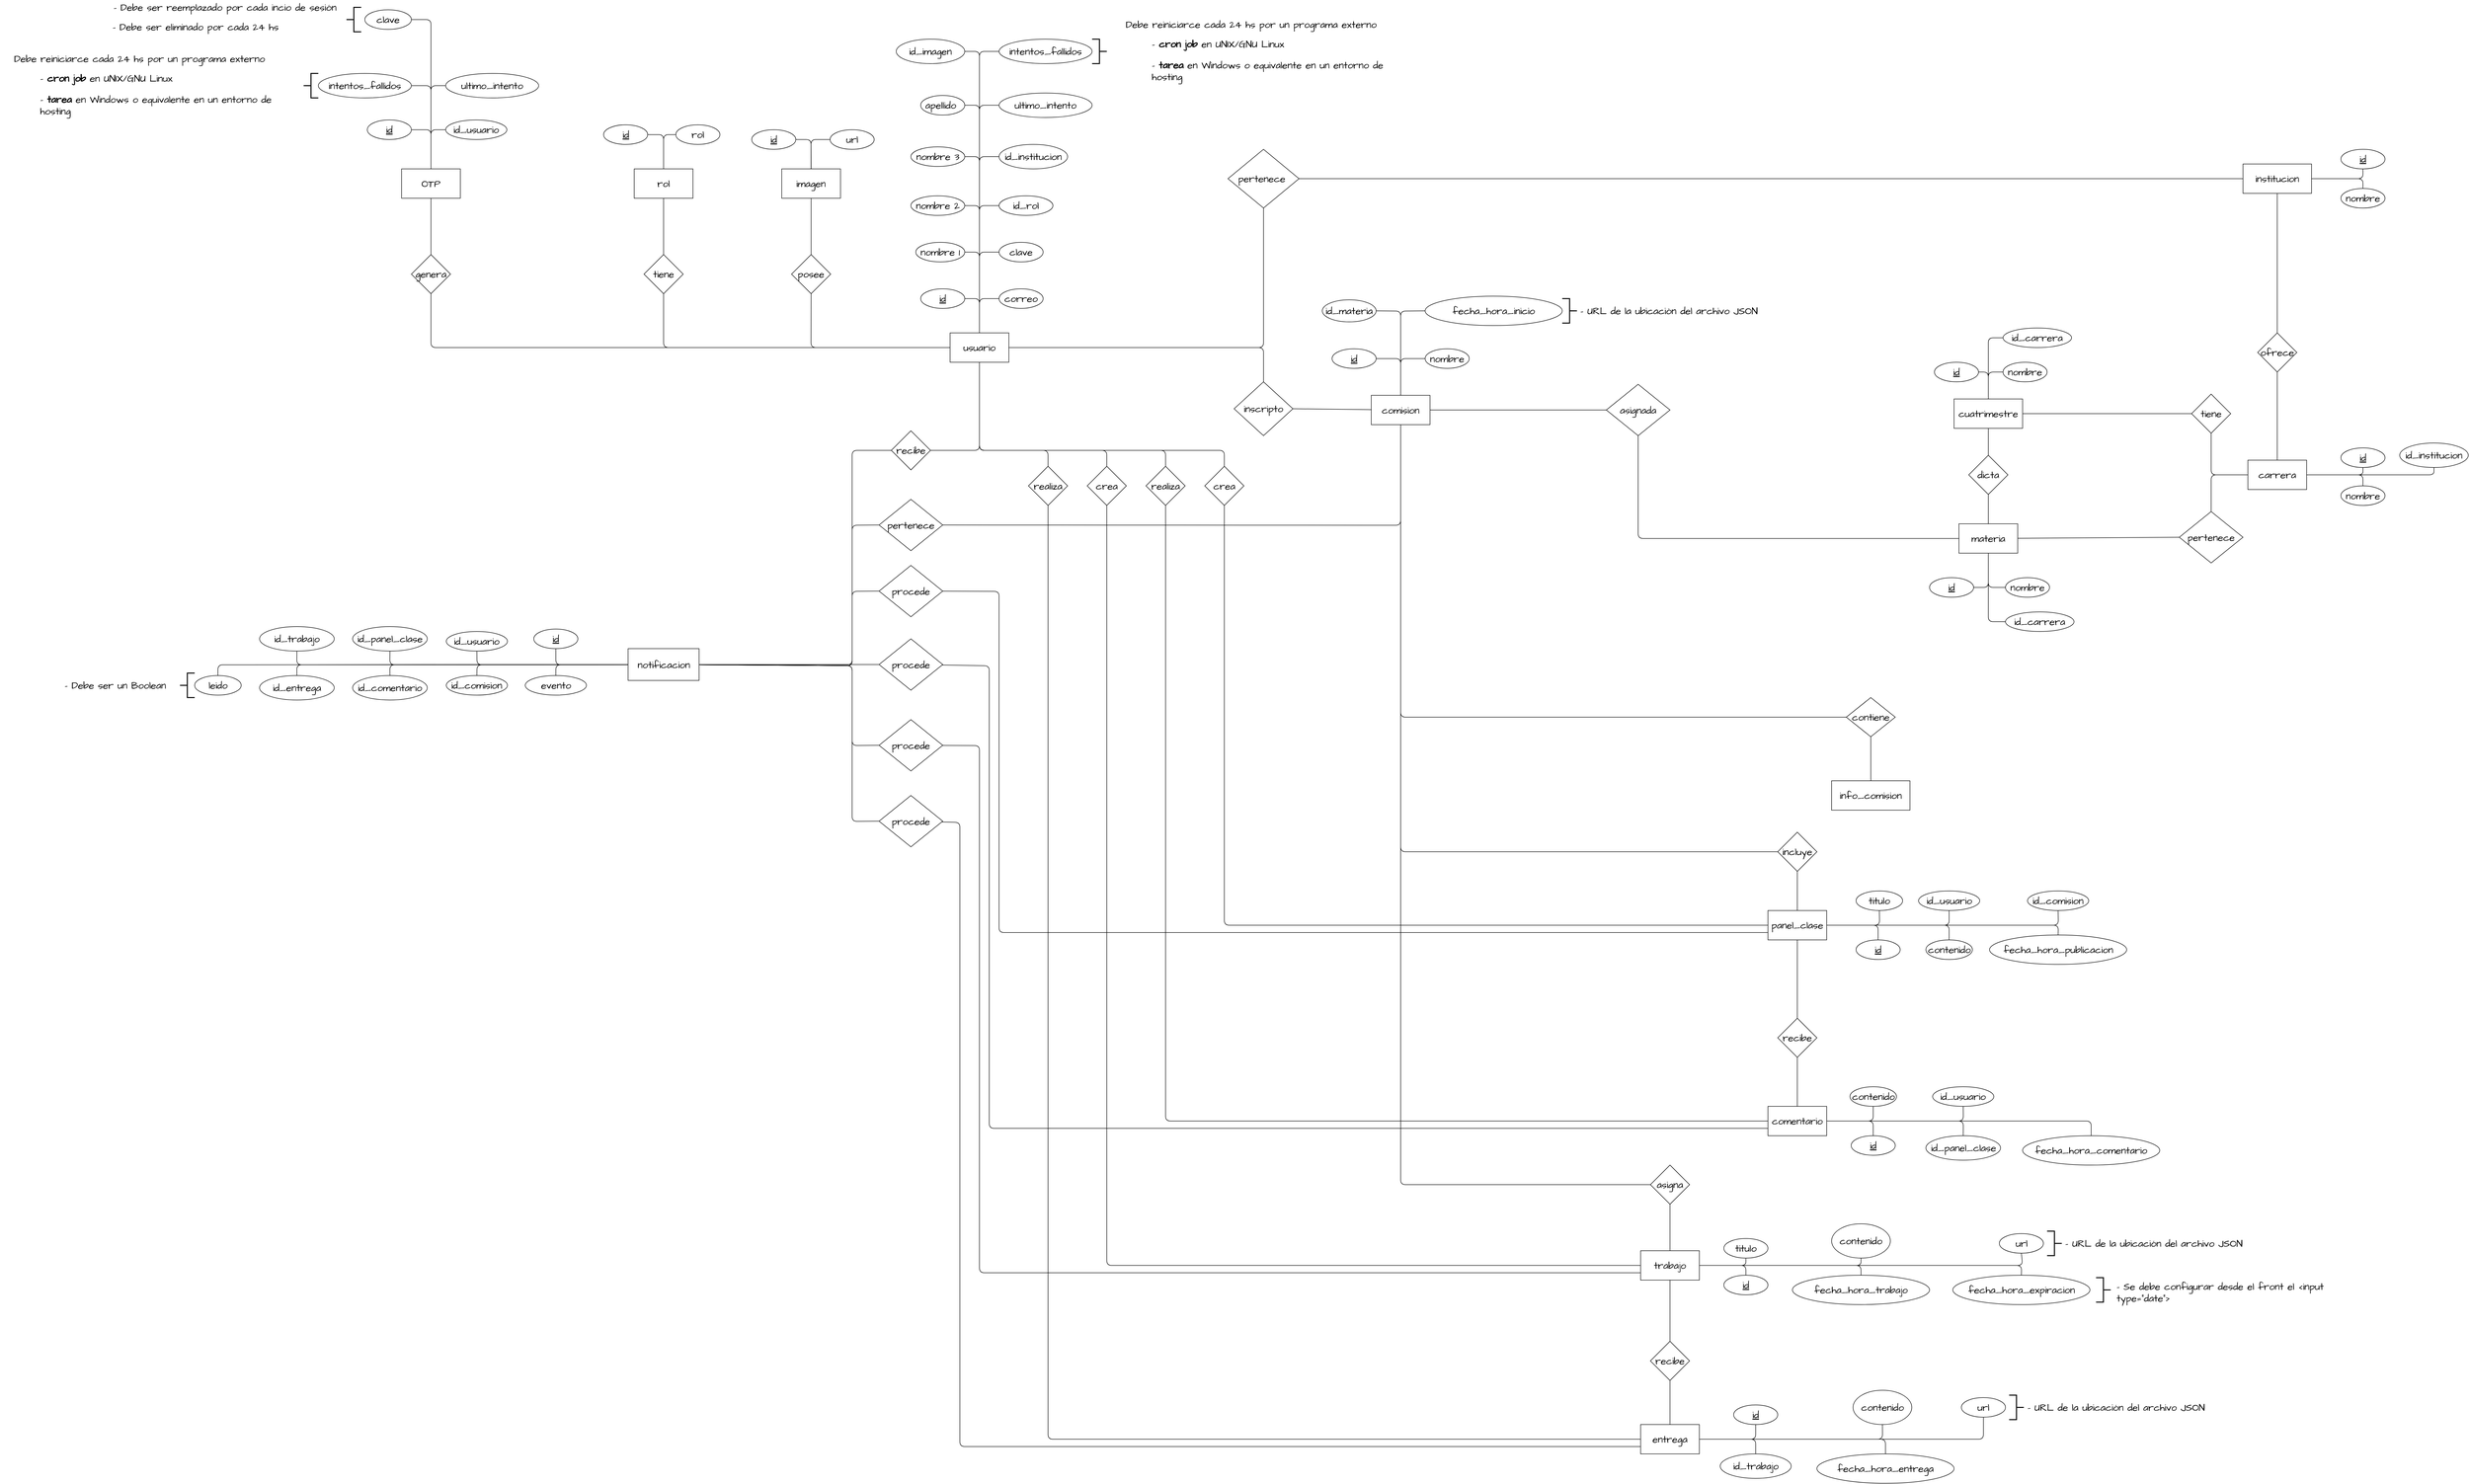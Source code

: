 <mxfile>
    <diagram id="mE0ViNCaTv8Tk2y5Clh9" name="DER">
        <mxGraphModel dx="6586" dy="2457" grid="1" gridSize="10" guides="1" tooltips="1" connect="1" arrows="1" fold="1" page="0" pageScale="1" pageWidth="827" pageHeight="1169" math="0" shadow="0">
            <root>
                <mxCell id="0"/>
                <mxCell id="1" parent="0"/>
                <mxCell id="382" style="edgeStyle=none;hachureGap=4;html=1;entryX=1;entryY=0.5;entryDx=0;entryDy=0;fontFamily=Architects Daughter;fontSource=https%3A%2F%2Ffonts.googleapis.com%2Fcss%3Ffamily%3DArchitects%2BDaughter;fontSize=16;endArrow=none;endFill=0;" edge="1" parent="1" source="2" target="210">
                    <mxGeometry relative="1" as="geometry">
                        <Array as="points">
                            <mxPoint x="140" y="55"/>
                            <mxPoint x="140" y="-175"/>
                        </Array>
                    </mxGeometry>
                </mxCell>
                <mxCell id="383" style="edgeStyle=none;sketch=0;hachureGap=4;jiggle=2;curveFitting=1;html=1;entryX=0;entryY=0.5;entryDx=0;entryDy=0;fontFamily=Architects Daughter;fontSource=https%3A%2F%2Ffonts.googleapis.com%2Fcss%3Ffamily%3DArchitects%2BDaughter;fontSize=16;endArrow=none;endFill=0;" edge="1" parent="1" source="2" target="26">
                    <mxGeometry relative="1" as="geometry">
                        <Array as="points">
                            <mxPoint x="140" y="55"/>
                            <mxPoint x="140" y="-175"/>
                        </Array>
                    </mxGeometry>
                </mxCell>
                <mxCell id="384" style="edgeStyle=none;sketch=0;hachureGap=4;jiggle=2;curveFitting=1;html=1;entryX=1;entryY=0.5;entryDx=0;entryDy=0;fontFamily=Architects Daughter;fontSource=https%3A%2F%2Ffonts.googleapis.com%2Fcss%3Ffamily%3DArchitects%2BDaughter;fontSize=16;endArrow=none;endFill=0;" edge="1" parent="1" source="2" target="13">
                    <mxGeometry relative="1" as="geometry">
                        <Array as="points">
                            <mxPoint x="140" y="115"/>
                            <mxPoint x="140" y="-65"/>
                        </Array>
                    </mxGeometry>
                </mxCell>
                <mxCell id="385" style="edgeStyle=none;sketch=0;hachureGap=4;jiggle=2;curveFitting=1;html=1;entryX=0;entryY=0.5;entryDx=0;entryDy=0;fontFamily=Architects Daughter;fontSource=https%3A%2F%2Ffonts.googleapis.com%2Fcss%3Ffamily%3DArchitects%2BDaughter;fontSize=16;endArrow=none;endFill=0;" edge="1" parent="1" source="2" target="27">
                    <mxGeometry relative="1" as="geometry">
                        <Array as="points">
                            <mxPoint x="140" y="115"/>
                            <mxPoint x="140" y="-65"/>
                        </Array>
                    </mxGeometry>
                </mxCell>
                <mxCell id="386" style="edgeStyle=none;sketch=0;hachureGap=4;jiggle=2;curveFitting=1;html=1;entryX=1;entryY=0.5;entryDx=0;entryDy=0;fontFamily=Architects Daughter;fontSource=https%3A%2F%2Ffonts.googleapis.com%2Fcss%3Ffamily%3DArchitects%2BDaughter;fontSize=16;endArrow=none;endFill=0;" edge="1" parent="1" source="2" target="12">
                    <mxGeometry relative="1" as="geometry">
                        <Array as="points">
                            <mxPoint x="140" y="175"/>
                            <mxPoint x="140" y="40"/>
                        </Array>
                    </mxGeometry>
                </mxCell>
                <mxCell id="387" style="edgeStyle=none;sketch=0;hachureGap=4;jiggle=2;curveFitting=1;html=1;entryX=0;entryY=0.5;entryDx=0;entryDy=0;fontFamily=Architects Daughter;fontSource=https%3A%2F%2Ffonts.googleapis.com%2Fcss%3Ffamily%3DArchitects%2BDaughter;fontSize=16;endArrow=none;endFill=0;" edge="1" parent="1" source="2" target="232">
                    <mxGeometry relative="1" as="geometry">
                        <Array as="points">
                            <mxPoint x="140" y="175"/>
                            <mxPoint x="140" y="40"/>
                        </Array>
                    </mxGeometry>
                </mxCell>
                <mxCell id="388" style="edgeStyle=none;sketch=0;hachureGap=4;jiggle=2;curveFitting=1;html=1;entryX=1;entryY=0.5;entryDx=0;entryDy=0;fontFamily=Architects Daughter;fontSource=https%3A%2F%2Ffonts.googleapis.com%2Fcss%3Ffamily%3DArchitects%2BDaughter;fontSize=16;endArrow=none;endFill=0;" edge="1" parent="1" source="2" target="10">
                    <mxGeometry relative="1" as="geometry">
                        <Array as="points">
                            <mxPoint x="140" y="230"/>
                            <mxPoint x="140" y="140"/>
                        </Array>
                    </mxGeometry>
                </mxCell>
                <mxCell id="389" style="edgeStyle=none;sketch=0;hachureGap=4;jiggle=2;curveFitting=1;html=1;entryX=0;entryY=0.5;entryDx=0;entryDy=0;fontFamily=Architects Daughter;fontSource=https%3A%2F%2Ffonts.googleapis.com%2Fcss%3Ffamily%3DArchitects%2BDaughter;fontSize=16;endArrow=none;endFill=0;" edge="1" parent="1" source="2" target="146">
                    <mxGeometry relative="1" as="geometry">
                        <Array as="points">
                            <mxPoint x="140" y="230"/>
                            <mxPoint x="140" y="140"/>
                        </Array>
                    </mxGeometry>
                </mxCell>
                <mxCell id="390" style="edgeStyle=none;sketch=0;hachureGap=4;jiggle=2;curveFitting=1;html=1;entryX=1;entryY=0.5;entryDx=0;entryDy=0;fontFamily=Architects Daughter;fontSource=https%3A%2F%2Ffonts.googleapis.com%2Fcss%3Ffamily%3DArchitects%2BDaughter;fontSize=16;endArrow=none;endFill=0;" edge="1" parent="1" source="2" target="4">
                    <mxGeometry relative="1" as="geometry">
                        <Array as="points">
                            <mxPoint x="140" y="280"/>
                            <mxPoint x="140" y="235"/>
                        </Array>
                    </mxGeometry>
                </mxCell>
                <mxCell id="391" style="edgeStyle=none;sketch=0;hachureGap=4;jiggle=2;curveFitting=1;html=1;entryX=0;entryY=0.5;entryDx=0;entryDy=0;fontFamily=Architects Daughter;fontSource=https%3A%2F%2Ffonts.googleapis.com%2Fcss%3Ffamily%3DArchitects%2BDaughter;fontSize=16;endArrow=none;endFill=0;" edge="1" parent="1" source="2" target="8">
                    <mxGeometry relative="1" as="geometry">
                        <Array as="points">
                            <mxPoint x="140" y="280"/>
                            <mxPoint x="140" y="235"/>
                        </Array>
                    </mxGeometry>
                </mxCell>
                <mxCell id="393" style="edgeStyle=none;sketch=0;hachureGap=4;jiggle=2;curveFitting=1;html=1;entryX=0;entryY=0.5;entryDx=0;entryDy=0;fontFamily=Architects Daughter;fontSource=https%3A%2F%2Ffonts.googleapis.com%2Fcss%3Ffamily%3DArchitects%2BDaughter;fontSize=16;endArrow=none;endFill=0;" edge="1" parent="1" source="2" target="7">
                    <mxGeometry relative="1" as="geometry">
                        <Array as="points">
                            <mxPoint x="140" y="330"/>
                        </Array>
                    </mxGeometry>
                </mxCell>
                <mxCell id="394" style="edgeStyle=none;sketch=0;hachureGap=4;jiggle=2;curveFitting=1;html=1;entryX=1;entryY=0.5;entryDx=0;entryDy=0;fontFamily=Architects Daughter;fontSource=https%3A%2F%2Ffonts.googleapis.com%2Fcss%3Ffamily%3DArchitects%2BDaughter;fontSize=16;endArrow=none;endFill=0;" edge="1" parent="1" source="2" target="3">
                    <mxGeometry relative="1" as="geometry">
                        <Array as="points">
                            <mxPoint x="140" y="330"/>
                        </Array>
                    </mxGeometry>
                </mxCell>
                <mxCell id="444" style="edgeStyle=none;sketch=0;hachureGap=4;jiggle=2;curveFitting=1;html=1;entryX=0.5;entryY=1;entryDx=0;entryDy=0;fontFamily=Architects Daughter;fontSource=https%3A%2F%2Ffonts.googleapis.com%2Fcss%3Ffamily%3DArchitects%2BDaughter;fontSize=16;endArrow=none;endFill=0;" edge="1" parent="1" source="2" target="42">
                    <mxGeometry relative="1" as="geometry">
                        <Array as="points">
                            <mxPoint x="-980" y="430"/>
                        </Array>
                    </mxGeometry>
                </mxCell>
                <mxCell id="445" style="edgeStyle=none;sketch=0;hachureGap=4;jiggle=2;curveFitting=1;html=1;entryX=0.5;entryY=1;entryDx=0;entryDy=0;fontFamily=Architects Daughter;fontSource=https%3A%2F%2Ffonts.googleapis.com%2Fcss%3Ffamily%3DArchitects%2BDaughter;fontSize=16;endArrow=none;endFill=0;" edge="1" parent="1" source="2" target="22">
                    <mxGeometry relative="1" as="geometry">
                        <Array as="points">
                            <mxPoint x="-505" y="430"/>
                        </Array>
                    </mxGeometry>
                </mxCell>
                <mxCell id="446" style="edgeStyle=none;sketch=0;hachureGap=4;jiggle=2;curveFitting=1;html=1;entryX=0.5;entryY=1;entryDx=0;entryDy=0;fontFamily=Architects Daughter;fontSource=https%3A%2F%2Ffonts.googleapis.com%2Fcss%3Ffamily%3DArchitects%2BDaughter;fontSize=16;endArrow=none;endFill=0;" edge="1" parent="1" source="2" target="198">
                    <mxGeometry relative="1" as="geometry">
                        <Array as="points">
                            <mxPoint x="-204" y="430"/>
                        </Array>
                    </mxGeometry>
                </mxCell>
                <mxCell id="465" style="edgeStyle=none;sketch=0;hachureGap=4;jiggle=2;curveFitting=1;html=1;entryX=0.5;entryY=0;entryDx=0;entryDy=0;fontFamily=Architects Daughter;fontSource=https%3A%2F%2Ffonts.googleapis.com%2Fcss%3Ffamily%3DArchitects%2BDaughter;fontSize=16;endArrow=none;endFill=0;" edge="1" parent="1" source="2" target="72">
                    <mxGeometry relative="1" as="geometry">
                        <Array as="points">
                            <mxPoint x="720" y="430"/>
                        </Array>
                    </mxGeometry>
                </mxCell>
                <mxCell id="466" style="edgeStyle=none;sketch=0;hachureGap=4;jiggle=2;curveFitting=1;html=1;entryX=0.5;entryY=1;entryDx=0;entryDy=0;fontFamily=Architects Daughter;fontSource=https%3A%2F%2Ffonts.googleapis.com%2Fcss%3Ffamily%3DArchitects%2BDaughter;fontSize=16;endArrow=none;endFill=0;" edge="1" parent="1" source="2" target="225">
                    <mxGeometry relative="1" as="geometry">
                        <Array as="points">
                            <mxPoint x="720" y="430"/>
                        </Array>
                    </mxGeometry>
                </mxCell>
                <mxCell id="500" style="edgeStyle=none;sketch=0;hachureGap=4;jiggle=2;curveFitting=1;html=1;entryX=0.5;entryY=0;entryDx=0;entryDy=0;fontFamily=Architects Daughter;fontSource=https%3A%2F%2Ffonts.googleapis.com%2Fcss%3Ffamily%3DArchitects%2BDaughter;fontSize=16;endArrow=none;endFill=0;" edge="1" parent="1" source="2" target="332">
                    <mxGeometry relative="1" as="geometry">
                        <Array as="points">
                            <mxPoint x="140" y="640"/>
                            <mxPoint x="280" y="640"/>
                        </Array>
                    </mxGeometry>
                </mxCell>
                <mxCell id="502" style="edgeStyle=none;sketch=0;hachureGap=4;jiggle=2;curveFitting=1;html=1;entryX=0.5;entryY=0;entryDx=0;entryDy=0;fontFamily=Architects Daughter;fontSource=https%3A%2F%2Ffonts.googleapis.com%2Fcss%3Ffamily%3DArchitects%2BDaughter;fontSize=16;endArrow=none;endFill=0;" edge="1" parent="1" source="2" target="323">
                    <mxGeometry relative="1" as="geometry">
                        <Array as="points">
                            <mxPoint x="140" y="640"/>
                            <mxPoint x="520" y="640"/>
                        </Array>
                    </mxGeometry>
                </mxCell>
                <mxCell id="503" style="edgeStyle=none;sketch=0;hachureGap=4;jiggle=2;curveFitting=1;html=1;entryX=0.5;entryY=0;entryDx=0;entryDy=0;fontFamily=Architects Daughter;fontSource=https%3A%2F%2Ffonts.googleapis.com%2Fcss%3Ffamily%3DArchitects%2BDaughter;fontSize=16;endArrow=none;endFill=0;" edge="1" parent="1" source="2" target="499">
                    <mxGeometry relative="1" as="geometry">
                        <Array as="points">
                            <mxPoint x="140" y="640"/>
                            <mxPoint x="640" y="640"/>
                        </Array>
                    </mxGeometry>
                </mxCell>
                <mxCell id="2" value="usuario" style="rounded=0;whiteSpace=wrap;html=1;hachureGap=4;fontFamily=Architects Daughter;fontSource=https%3A%2F%2Ffonts.googleapis.com%2Fcss%3Ffamily%3DArchitects%2BDaughter;fontSize=20;fillColor=default;gradientColor=none;strokeColor=default;glass=0;shadow=0;" parent="1" vertex="1">
                    <mxGeometry x="80" y="400" width="120" height="60" as="geometry"/>
                </mxCell>
                <mxCell id="3" value="id" style="ellipse;whiteSpace=wrap;html=1;rounded=0;shadow=0;glass=0;sketch=0;hachureGap=4;jiggle=2;curveFitting=1;strokeColor=default;fontFamily=Architects Daughter;fontSource=https%3A%2F%2Ffonts.googleapis.com%2Fcss%3Ffamily%3DArchitects%2BDaughter;fontSize=20;fillColor=default;gradientColor=none;fontStyle=4" parent="1" vertex="1">
                    <mxGeometry x="20" y="310" width="90" height="40" as="geometry"/>
                </mxCell>
                <mxCell id="4" value="nombre 1" style="ellipse;whiteSpace=wrap;html=1;rounded=0;shadow=0;glass=0;sketch=0;hachureGap=4;jiggle=2;curveFitting=1;strokeColor=default;fontFamily=Architects Daughter;fontSource=https%3A%2F%2Ffonts.googleapis.com%2Fcss%3Ffamily%3DArchitects%2BDaughter;fontSize=20;fillColor=default;gradientColor=none;" parent="1" vertex="1">
                    <mxGeometry x="10" y="215" width="100" height="40" as="geometry"/>
                </mxCell>
                <mxCell id="7" value="correo" style="ellipse;whiteSpace=wrap;html=1;rounded=0;shadow=0;glass=0;sketch=0;hachureGap=4;jiggle=2;curveFitting=1;strokeColor=default;fontFamily=Architects Daughter;fontSource=https%3A%2F%2Ffonts.googleapis.com%2Fcss%3Ffamily%3DArchitects%2BDaughter;fontSize=20;fillColor=default;gradientColor=none;" parent="1" vertex="1">
                    <mxGeometry x="180" y="310" width="90" height="40" as="geometry"/>
                </mxCell>
                <mxCell id="8" value="clave" style="ellipse;whiteSpace=wrap;html=1;rounded=0;shadow=0;glass=0;sketch=0;hachureGap=4;jiggle=2;curveFitting=1;strokeColor=default;fontFamily=Architects Daughter;fontSource=https%3A%2F%2Ffonts.googleapis.com%2Fcss%3Ffamily%3DArchitects%2BDaughter;fontSize=20;fillColor=default;gradientColor=none;" parent="1" vertex="1">
                    <mxGeometry x="180" y="215" width="90" height="40" as="geometry"/>
                </mxCell>
                <mxCell id="10" value="nombre 2" style="ellipse;whiteSpace=wrap;html=1;rounded=0;shadow=0;glass=0;sketch=0;hachureGap=4;jiggle=2;curveFitting=1;strokeColor=default;fontFamily=Architects Daughter;fontSource=https%3A%2F%2Ffonts.googleapis.com%2Fcss%3Ffamily%3DArchitects%2BDaughter;fontSize=20;fillColor=default;gradientColor=none;" parent="1" vertex="1">
                    <mxGeometry y="120" width="110" height="40" as="geometry"/>
                </mxCell>
                <mxCell id="12" value="nombre 3" style="ellipse;whiteSpace=wrap;html=1;rounded=0;shadow=0;glass=0;sketch=0;hachureGap=4;jiggle=2;curveFitting=1;strokeColor=default;fontFamily=Architects Daughter;fontSource=https%3A%2F%2Ffonts.googleapis.com%2Fcss%3Ffamily%3DArchitects%2BDaughter;fontSize=20;fillColor=default;gradientColor=none;" parent="1" vertex="1">
                    <mxGeometry y="20" width="110" height="40" as="geometry"/>
                </mxCell>
                <mxCell id="13" value="apellido&amp;nbsp;" style="ellipse;whiteSpace=wrap;html=1;rounded=0;shadow=0;glass=0;sketch=0;hachureGap=4;jiggle=2;curveFitting=1;strokeColor=default;fontFamily=Architects Daughter;fontSource=https%3A%2F%2Ffonts.googleapis.com%2Fcss%3Ffamily%3DArchitects%2BDaughter;fontSize=20;fillColor=default;gradientColor=none;" parent="1" vertex="1">
                    <mxGeometry x="20" y="-85" width="90" height="40" as="geometry"/>
                </mxCell>
                <mxCell id="448" style="edgeStyle=none;sketch=0;hachureGap=4;jiggle=2;curveFitting=1;html=1;entryX=0.5;entryY=1;entryDx=0;entryDy=0;fontFamily=Architects Daughter;fontSource=https%3A%2F%2Ffonts.googleapis.com%2Fcss%3Ffamily%3DArchitects%2BDaughter;fontSize=16;endArrow=none;endFill=0;" edge="1" parent="1" source="22" target="24">
                    <mxGeometry relative="1" as="geometry"/>
                </mxCell>
                <mxCell id="22" value="tiene" style="rhombus;whiteSpace=wrap;html=1;rounded=0;shadow=0;glass=0;sketch=0;hachureGap=4;jiggle=2;curveFitting=1;strokeColor=default;fontFamily=Architects Daughter;fontSource=https%3A%2F%2Ffonts.googleapis.com%2Fcss%3Ffamily%3DArchitects%2BDaughter;fontSize=20;fillColor=default;gradientColor=none;" parent="1" vertex="1">
                    <mxGeometry x="-545" y="240" width="80" height="80" as="geometry"/>
                </mxCell>
                <mxCell id="395" style="edgeStyle=none;sketch=0;hachureGap=4;jiggle=2;curveFitting=1;html=1;entryX=0;entryY=0.5;entryDx=0;entryDy=0;fontFamily=Architects Daughter;fontSource=https%3A%2F%2Ffonts.googleapis.com%2Fcss%3Ffamily%3DArchitects%2BDaughter;fontSize=16;endArrow=none;endFill=0;" edge="1" parent="1" source="24" target="36">
                    <mxGeometry relative="1" as="geometry">
                        <Array as="points">
                            <mxPoint x="-505" y="-5"/>
                        </Array>
                    </mxGeometry>
                </mxCell>
                <mxCell id="396" style="edgeStyle=none;sketch=0;hachureGap=4;jiggle=2;curveFitting=1;html=1;entryX=1;entryY=0.5;entryDx=0;entryDy=0;fontFamily=Architects Daughter;fontSource=https%3A%2F%2Ffonts.googleapis.com%2Fcss%3Ffamily%3DArchitects%2BDaughter;fontSize=16;endArrow=none;endFill=0;" edge="1" parent="1" source="24" target="34">
                    <mxGeometry relative="1" as="geometry">
                        <Array as="points">
                            <mxPoint x="-505" y="-5"/>
                        </Array>
                    </mxGeometry>
                </mxCell>
                <mxCell id="24" value="rol" style="rounded=0;whiteSpace=wrap;html=1;hachureGap=4;fontFamily=Architects Daughter;fontSource=https%3A%2F%2Ffonts.googleapis.com%2Fcss%3Ffamily%3DArchitects%2BDaughter;fontSize=20;fillColor=default;gradientColor=none;strokeColor=default;glass=0;shadow=0;" parent="1" vertex="1">
                    <mxGeometry x="-565" y="65" width="120" height="60" as="geometry"/>
                </mxCell>
                <mxCell id="26" value="intentos_fallidos" style="ellipse;whiteSpace=wrap;html=1;rounded=0;shadow=0;glass=0;sketch=0;hachureGap=4;jiggle=2;curveFitting=1;strokeColor=default;fontFamily=Architects Daughter;fontSource=https%3A%2F%2Ffonts.googleapis.com%2Fcss%3Ffamily%3DArchitects%2BDaughter;fontSize=20;fillColor=default;gradientColor=none;" parent="1" vertex="1">
                    <mxGeometry x="180" y="-200" width="190" height="50" as="geometry"/>
                </mxCell>
                <mxCell id="27" value="ultimo_intento" style="ellipse;whiteSpace=wrap;html=1;rounded=0;shadow=0;glass=0;sketch=0;hachureGap=4;jiggle=2;curveFitting=1;strokeColor=default;fontFamily=Architects Daughter;fontSource=https%3A%2F%2Ffonts.googleapis.com%2Fcss%3Ffamily%3DArchitects%2BDaughter;fontSize=20;fillColor=default;gradientColor=none;" parent="1" vertex="1">
                    <mxGeometry x="180" y="-90" width="190" height="50" as="geometry"/>
                </mxCell>
                <mxCell id="30" value="" style="strokeWidth=2;html=1;shape=mxgraph.flowchart.annotation_2;align=left;labelPosition=right;pointerEvents=1;rounded=0;shadow=0;glass=0;sketch=0;hachureGap=4;jiggle=2;curveFitting=1;strokeColor=default;fontFamily=Architects Daughter;fontSource=https%3A%2F%2Ffonts.googleapis.com%2Fcss%3Ffamily%3DArchitects%2BDaughter;fontSize=20;fillColor=default;gradientColor=none;rotation=-180;" parent="1" vertex="1">
                    <mxGeometry x="370" y="-200" width="30" height="50" as="geometry"/>
                </mxCell>
                <mxCell id="31" value="Debe reiniciarce cada 24 hs por un programa externo" style="text;html=1;strokeColor=none;fillColor=none;align=center;verticalAlign=middle;whiteSpace=wrap;rounded=0;shadow=0;glass=0;sketch=0;hachureGap=4;jiggle=2;curveFitting=1;fontFamily=Architects Daughter;fontSource=https%3A%2F%2Ffonts.googleapis.com%2Fcss%3Ffamily%3DArchitects%2BDaughter;fontSize=20;" parent="1" vertex="1">
                    <mxGeometry x="410" y="-245" width="570" height="30" as="geometry"/>
                </mxCell>
                <mxCell id="32" value="- &lt;b&gt;cron job&lt;/b&gt; en UNIX/GNU Linux" style="text;html=1;strokeColor=none;fillColor=none;align=left;verticalAlign=middle;whiteSpace=wrap;rounded=0;shadow=0;glass=0;sketch=0;hachureGap=4;jiggle=2;curveFitting=1;fontFamily=Architects Daughter;fontSource=https%3A%2F%2Ffonts.googleapis.com%2Fcss%3Ffamily%3DArchitects%2BDaughter;fontSize=20;" parent="1" vertex="1">
                    <mxGeometry x="490" y="-205" width="300" height="30" as="geometry"/>
                </mxCell>
                <mxCell id="33" value="- &lt;b&gt;tarea &lt;/b&gt;en Windows o equivalente en un entorno de hosting" style="text;html=1;strokeColor=none;fillColor=none;align=left;verticalAlign=middle;whiteSpace=wrap;rounded=0;shadow=0;glass=0;sketch=0;hachureGap=4;jiggle=2;curveFitting=1;fontFamily=Architects Daughter;fontSource=https%3A%2F%2Ffonts.googleapis.com%2Fcss%3Ffamily%3DArchitects%2BDaughter;fontSize=20;" parent="1" vertex="1">
                    <mxGeometry x="490" y="-165" width="520" height="60" as="geometry"/>
                </mxCell>
                <mxCell id="34" value="id" style="ellipse;whiteSpace=wrap;html=1;rounded=0;shadow=0;glass=0;sketch=0;hachureGap=4;jiggle=2;curveFitting=1;strokeColor=default;fontFamily=Architects Daughter;fontSource=https%3A%2F%2Ffonts.googleapis.com%2Fcss%3Ffamily%3DArchitects%2BDaughter;fontSize=20;fillColor=default;gradientColor=none;fontStyle=4" parent="1" vertex="1">
                    <mxGeometry x="-627.5" y="-25" width="90" height="40" as="geometry"/>
                </mxCell>
                <mxCell id="36" value="rol" style="ellipse;whiteSpace=wrap;html=1;rounded=0;shadow=0;glass=0;sketch=0;hachureGap=4;jiggle=2;curveFitting=1;strokeColor=default;fontFamily=Architects Daughter;fontSource=https%3A%2F%2Ffonts.googleapis.com%2Fcss%3Ffamily%3DArchitects%2BDaughter;fontSize=20;fillColor=default;gradientColor=none;" parent="1" vertex="1">
                    <mxGeometry x="-480" y="-25" width="90" height="40" as="geometry"/>
                </mxCell>
                <mxCell id="439" style="edgeStyle=none;sketch=0;hachureGap=4;jiggle=2;curveFitting=1;html=1;entryX=1;entryY=0.5;entryDx=0;entryDy=0;fontFamily=Architects Daughter;fontSource=https%3A%2F%2Ffonts.googleapis.com%2Fcss%3Ffamily%3DArchitects%2BDaughter;fontSize=16;endArrow=none;endFill=0;" edge="1" parent="1" source="41" target="48">
                    <mxGeometry relative="1" as="geometry">
                        <Array as="points">
                            <mxPoint x="-980" y="-15"/>
                        </Array>
                    </mxGeometry>
                </mxCell>
                <mxCell id="440" style="edgeStyle=none;sketch=0;hachureGap=4;jiggle=2;curveFitting=1;html=1;entryX=0;entryY=0.5;entryDx=0;entryDy=0;fontFamily=Architects Daughter;fontSource=https%3A%2F%2Ffonts.googleapis.com%2Fcss%3Ffamily%3DArchitects%2BDaughter;fontSize=16;endArrow=none;endFill=0;" edge="1" parent="1" source="41" target="49">
                    <mxGeometry relative="1" as="geometry">
                        <Array as="points">
                            <mxPoint x="-980" y="-15"/>
                        </Array>
                    </mxGeometry>
                </mxCell>
                <mxCell id="441" style="edgeStyle=none;sketch=0;hachureGap=4;jiggle=2;curveFitting=1;html=1;entryX=1;entryY=0.5;entryDx=0;entryDy=0;fontFamily=Architects Daughter;fontSource=https%3A%2F%2Ffonts.googleapis.com%2Fcss%3Ffamily%3DArchitects%2BDaughter;fontSize=16;endArrow=none;endFill=0;" edge="1" parent="1" source="41" target="50">
                    <mxGeometry relative="1" as="geometry">
                        <Array as="points">
                            <mxPoint x="-980" y="-105"/>
                        </Array>
                    </mxGeometry>
                </mxCell>
                <mxCell id="442" style="edgeStyle=none;sketch=0;hachureGap=4;jiggle=2;curveFitting=1;html=1;entryX=0;entryY=0.5;entryDx=0;entryDy=0;fontFamily=Architects Daughter;fontSource=https%3A%2F%2Ffonts.googleapis.com%2Fcss%3Ffamily%3DArchitects%2BDaughter;fontSize=16;endArrow=none;endFill=0;" edge="1" parent="1" source="41" target="51">
                    <mxGeometry relative="1" as="geometry">
                        <Array as="points">
                            <mxPoint x="-980" y="-105"/>
                        </Array>
                    </mxGeometry>
                </mxCell>
                <mxCell id="443" style="edgeStyle=none;sketch=0;hachureGap=4;jiggle=2;curveFitting=1;html=1;entryX=1;entryY=0.5;entryDx=0;entryDy=0;fontFamily=Architects Daughter;fontSource=https%3A%2F%2Ffonts.googleapis.com%2Fcss%3Ffamily%3DArchitects%2BDaughter;fontSize=16;endArrow=none;endFill=0;" edge="1" parent="1" source="41" target="95">
                    <mxGeometry relative="1" as="geometry">
                        <Array as="points">
                            <mxPoint x="-980" y="-240"/>
                        </Array>
                    </mxGeometry>
                </mxCell>
                <mxCell id="41" value="OTP" style="rounded=0;whiteSpace=wrap;html=1;hachureGap=4;fontFamily=Architects Daughter;fontSource=https%3A%2F%2Ffonts.googleapis.com%2Fcss%3Ffamily%3DArchitects%2BDaughter;fontSize=20;fillColor=default;gradientColor=none;strokeColor=default;glass=0;shadow=0;" parent="1" vertex="1">
                    <mxGeometry x="-1040" y="65" width="120" height="60" as="geometry"/>
                </mxCell>
                <mxCell id="447" style="edgeStyle=none;sketch=0;hachureGap=4;jiggle=2;curveFitting=1;html=1;entryX=0.5;entryY=1;entryDx=0;entryDy=0;fontFamily=Architects Daughter;fontSource=https%3A%2F%2Ffonts.googleapis.com%2Fcss%3Ffamily%3DArchitects%2BDaughter;fontSize=16;endArrow=none;endFill=0;" edge="1" parent="1" source="42" target="41">
                    <mxGeometry relative="1" as="geometry"/>
                </mxCell>
                <mxCell id="42" value="genera" style="rhombus;whiteSpace=wrap;html=1;rounded=0;shadow=0;glass=0;sketch=0;hachureGap=4;jiggle=2;curveFitting=1;strokeColor=default;fontFamily=Architects Daughter;fontSource=https%3A%2F%2Ffonts.googleapis.com%2Fcss%3Ffamily%3DArchitects%2BDaughter;fontSize=20;fillColor=default;gradientColor=none;" parent="1" vertex="1">
                    <mxGeometry x="-1020" y="240" width="80" height="80" as="geometry"/>
                </mxCell>
                <mxCell id="48" value="id" style="ellipse;whiteSpace=wrap;html=1;rounded=0;shadow=0;glass=0;sketch=0;hachureGap=4;jiggle=2;curveFitting=1;strokeColor=default;fontFamily=Architects Daughter;fontSource=https%3A%2F%2Ffonts.googleapis.com%2Fcss%3Ffamily%3DArchitects%2BDaughter;fontSize=20;fillColor=default;gradientColor=none;fontStyle=4" parent="1" vertex="1">
                    <mxGeometry x="-1110" y="-35" width="90" height="40" as="geometry"/>
                </mxCell>
                <mxCell id="49" value="id_usuario" style="ellipse;whiteSpace=wrap;html=1;rounded=0;shadow=0;glass=0;sketch=0;hachureGap=4;jiggle=2;curveFitting=1;strokeColor=default;fontFamily=Architects Daughter;fontSource=https%3A%2F%2Ffonts.googleapis.com%2Fcss%3Ffamily%3DArchitects%2BDaughter;fontSize=20;fillColor=default;gradientColor=none;" parent="1" vertex="1">
                    <mxGeometry x="-950" y="-35" width="125" height="40" as="geometry"/>
                </mxCell>
                <mxCell id="50" value="intentos_fallidos" style="ellipse;whiteSpace=wrap;html=1;rounded=0;shadow=0;glass=0;sketch=0;hachureGap=4;jiggle=2;curveFitting=1;strokeColor=default;fontFamily=Architects Daughter;fontSource=https%3A%2F%2Ffonts.googleapis.com%2Fcss%3Ffamily%3DArchitects%2BDaughter;fontSize=20;fillColor=default;gradientColor=none;" parent="1" vertex="1">
                    <mxGeometry x="-1210" y="-130" width="190" height="50" as="geometry"/>
                </mxCell>
                <mxCell id="51" value="ultimo_intento" style="ellipse;whiteSpace=wrap;html=1;rounded=0;shadow=0;glass=0;sketch=0;hachureGap=4;jiggle=2;curveFitting=1;strokeColor=default;fontFamily=Architects Daughter;fontSource=https%3A%2F%2Ffonts.googleapis.com%2Fcss%3Ffamily%3DArchitects%2BDaughter;fontSize=20;fillColor=default;gradientColor=none;" parent="1" vertex="1">
                    <mxGeometry x="-950" y="-130" width="190" height="50" as="geometry"/>
                </mxCell>
                <mxCell id="52" value="" style="strokeWidth=2;html=1;shape=mxgraph.flowchart.annotation_2;align=left;labelPosition=right;pointerEvents=1;rounded=0;shadow=0;glass=0;sketch=0;hachureGap=4;jiggle=2;curveFitting=1;strokeColor=default;fontFamily=Architects Daughter;fontSource=https%3A%2F%2Ffonts.googleapis.com%2Fcss%3Ffamily%3DArchitects%2BDaughter;fontSize=20;fillColor=default;gradientColor=none;" parent="1" vertex="1">
                    <mxGeometry x="-1240" y="-130" width="30" height="50" as="geometry"/>
                </mxCell>
                <mxCell id="53" value="Debe reiniciarce cada 24 hs por un programa externo" style="text;html=1;strokeColor=none;fillColor=none;align=center;verticalAlign=middle;whiteSpace=wrap;rounded=0;shadow=0;glass=0;sketch=0;hachureGap=4;jiggle=2;curveFitting=1;fontFamily=Architects Daughter;fontSource=https%3A%2F%2Ffonts.googleapis.com%2Fcss%3Ffamily%3DArchitects%2BDaughter;fontSize=20;" parent="1" vertex="1">
                    <mxGeometry x="-1860" y="-175" width="570" height="30" as="geometry"/>
                </mxCell>
                <mxCell id="54" value="- &lt;b&gt;cron job&lt;/b&gt; en UNIX/GNU Linux" style="text;html=1;strokeColor=none;fillColor=none;align=left;verticalAlign=middle;whiteSpace=wrap;rounded=0;shadow=0;glass=0;sketch=0;hachureGap=4;jiggle=2;curveFitting=1;fontFamily=Architects Daughter;fontSource=https%3A%2F%2Ffonts.googleapis.com%2Fcss%3Ffamily%3DArchitects%2BDaughter;fontSize=20;" parent="1" vertex="1">
                    <mxGeometry x="-1780" y="-135" width="300" height="30" as="geometry"/>
                </mxCell>
                <mxCell id="55" value="- &lt;b&gt;tarea &lt;/b&gt;en Windows o equivalente en un entorno de hosting" style="text;html=1;strokeColor=none;fillColor=none;align=left;verticalAlign=middle;whiteSpace=wrap;rounded=0;shadow=0;glass=0;sketch=0;hachureGap=4;jiggle=2;curveFitting=1;fontFamily=Architects Daughter;fontSource=https%3A%2F%2Ffonts.googleapis.com%2Fcss%3Ffamily%3DArchitects%2BDaughter;fontSize=20;" parent="1" vertex="1">
                    <mxGeometry x="-1780" y="-95" width="520" height="60" as="geometry"/>
                </mxCell>
                <mxCell id="403" style="edgeStyle=none;sketch=0;hachureGap=4;jiggle=2;curveFitting=1;html=1;entryX=0.5;entryY=1;entryDx=0;entryDy=0;fontFamily=Architects Daughter;fontSource=https%3A%2F%2Ffonts.googleapis.com%2Fcss%3Ffamily%3DArchitects%2BDaughter;fontSize=16;endArrow=none;endFill=0;" edge="1" parent="1" source="67" target="127">
                    <mxGeometry relative="1" as="geometry">
                        <Array as="points">
                            <mxPoint x="2965" y="690"/>
                        </Array>
                    </mxGeometry>
                </mxCell>
                <mxCell id="404" style="edgeStyle=none;sketch=0;hachureGap=4;jiggle=2;curveFitting=1;html=1;entryX=0.5;entryY=0;entryDx=0;entryDy=0;fontFamily=Architects Daughter;fontSource=https%3A%2F%2Ffonts.googleapis.com%2Fcss%3Ffamily%3DArchitects%2BDaughter;fontSize=16;endArrow=none;endFill=0;" edge="1" parent="1" source="67" target="128">
                    <mxGeometry relative="1" as="geometry">
                        <Array as="points">
                            <mxPoint x="2965" y="690"/>
                        </Array>
                    </mxGeometry>
                </mxCell>
                <mxCell id="405" style="edgeStyle=none;sketch=0;hachureGap=4;jiggle=2;curveFitting=1;html=1;entryX=0.5;entryY=1;entryDx=0;entryDy=0;fontFamily=Architects Daughter;fontSource=https%3A%2F%2Ffonts.googleapis.com%2Fcss%3Ffamily%3DArchitects%2BDaughter;fontSize=16;endArrow=none;endFill=0;" edge="1" parent="1" source="67" target="235">
                    <mxGeometry relative="1" as="geometry">
                        <Array as="points">
                            <mxPoint x="3110" y="690"/>
                        </Array>
                    </mxGeometry>
                </mxCell>
                <mxCell id="467" style="edgeStyle=none;sketch=0;hachureGap=4;jiggle=2;curveFitting=1;html=1;entryX=0.5;entryY=1;entryDx=0;entryDy=0;fontFamily=Architects Daughter;fontSource=https%3A%2F%2Ffonts.googleapis.com%2Fcss%3Ffamily%3DArchitects%2BDaughter;fontSize=16;endArrow=none;endFill=0;" edge="1" parent="1" source="67" target="82">
                    <mxGeometry relative="1" as="geometry">
                        <Array as="points">
                            <mxPoint x="2655" y="690"/>
                        </Array>
                    </mxGeometry>
                </mxCell>
                <mxCell id="67" value="carrera" style="rounded=0;whiteSpace=wrap;html=1;hachureGap=4;fontFamily=Architects Daughter;fontSource=https%3A%2F%2Ffonts.googleapis.com%2Fcss%3Ffamily%3DArchitects%2BDaughter;fontSize=20;fillColor=default;gradientColor=none;strokeColor=default;glass=0;shadow=0;" parent="1" vertex="1">
                    <mxGeometry x="2730" y="660" width="120" height="60" as="geometry"/>
                </mxCell>
                <mxCell id="421" style="edgeStyle=none;sketch=0;hachureGap=4;jiggle=2;curveFitting=1;html=1;entryX=0;entryY=0.5;entryDx=0;entryDy=0;fontFamily=Architects Daughter;fontSource=https%3A%2F%2Ffonts.googleapis.com%2Fcss%3Ffamily%3DArchitects%2BDaughter;fontSize=16;endArrow=none;endFill=0;" edge="1" parent="1" source="68" target="138">
                    <mxGeometry relative="1" as="geometry">
                        <Array as="points">
                            <mxPoint x="2200" y="920"/>
                        </Array>
                    </mxGeometry>
                </mxCell>
                <mxCell id="422" style="edgeStyle=none;sketch=0;hachureGap=4;jiggle=2;curveFitting=1;html=1;entryX=1;entryY=0.5;entryDx=0;entryDy=0;fontFamily=Architects Daughter;fontSource=https%3A%2F%2Ffonts.googleapis.com%2Fcss%3Ffamily%3DArchitects%2BDaughter;fontSize=16;endArrow=none;endFill=0;" edge="1" parent="1" source="68" target="137">
                    <mxGeometry relative="1" as="geometry">
                        <Array as="points">
                            <mxPoint x="2200" y="920"/>
                        </Array>
                    </mxGeometry>
                </mxCell>
                <mxCell id="423" style="edgeStyle=none;sketch=0;hachureGap=4;jiggle=2;curveFitting=1;html=1;entryX=0;entryY=0.5;entryDx=0;entryDy=0;fontFamily=Architects Daughter;fontSource=https%3A%2F%2Ffonts.googleapis.com%2Fcss%3Ffamily%3DArchitects%2BDaughter;fontSize=16;endArrow=none;endFill=0;" edge="1" parent="1" source="68" target="139">
                    <mxGeometry relative="1" as="geometry">
                        <Array as="points">
                            <mxPoint x="2200" y="990"/>
                        </Array>
                    </mxGeometry>
                </mxCell>
                <mxCell id="469" style="edgeStyle=none;sketch=0;hachureGap=4;jiggle=2;curveFitting=1;html=1;entryX=0;entryY=0.5;entryDx=0;entryDy=0;fontFamily=Architects Daughter;fontSource=https%3A%2F%2Ffonts.googleapis.com%2Fcss%3Ffamily%3DArchitects%2BDaughter;fontSize=16;endArrow=none;endFill=0;" edge="1" parent="1" source="68" target="75">
                    <mxGeometry relative="1" as="geometry"/>
                </mxCell>
                <mxCell id="68" value="materia" style="rounded=0;whiteSpace=wrap;html=1;hachureGap=4;fontFamily=Architects Daughter;fontSource=https%3A%2F%2Ffonts.googleapis.com%2Fcss%3Ffamily%3DArchitects%2BDaughter;fontSize=20;fillColor=default;gradientColor=none;strokeColor=default;glass=0;shadow=0;" parent="1" vertex="1">
                    <mxGeometry x="2140" y="790" width="120" height="60" as="geometry"/>
                </mxCell>
                <mxCell id="418" style="edgeStyle=none;sketch=0;hachureGap=4;jiggle=2;curveFitting=1;html=1;entryX=1;entryY=0.5;entryDx=0;entryDy=0;fontFamily=Architects Daughter;fontSource=https%3A%2F%2Ffonts.googleapis.com%2Fcss%3Ffamily%3DArchitects%2BDaughter;fontSize=16;endArrow=none;endFill=0;" edge="1" parent="1" source="69" target="131">
                    <mxGeometry relative="1" as="geometry">
                        <Array as="points">
                            <mxPoint x="2200" y="480"/>
                        </Array>
                    </mxGeometry>
                </mxCell>
                <mxCell id="419" style="edgeStyle=none;sketch=0;hachureGap=4;jiggle=2;curveFitting=1;html=1;entryX=0;entryY=0.5;entryDx=0;entryDy=0;fontFamily=Architects Daughter;fontSource=https%3A%2F%2Ffonts.googleapis.com%2Fcss%3Ffamily%3DArchitects%2BDaughter;fontSize=16;endArrow=none;endFill=0;" edge="1" parent="1" source="69" target="133">
                    <mxGeometry relative="1" as="geometry">
                        <Array as="points">
                            <mxPoint x="2200" y="480"/>
                        </Array>
                    </mxGeometry>
                </mxCell>
                <mxCell id="420" style="edgeStyle=none;sketch=0;hachureGap=4;jiggle=2;curveFitting=1;html=1;entryX=0;entryY=0.5;entryDx=0;entryDy=0;fontFamily=Architects Daughter;fontSource=https%3A%2F%2Ffonts.googleapis.com%2Fcss%3Ffamily%3DArchitects%2BDaughter;fontSize=16;endArrow=none;endFill=0;" edge="1" parent="1" source="69" target="132">
                    <mxGeometry relative="1" as="geometry">
                        <Array as="points">
                            <mxPoint x="2200" y="410"/>
                        </Array>
                    </mxGeometry>
                </mxCell>
                <mxCell id="470" style="edgeStyle=none;sketch=0;hachureGap=4;jiggle=2;curveFitting=1;html=1;entryX=0.5;entryY=0;entryDx=0;entryDy=0;fontFamily=Architects Daughter;fontSource=https%3A%2F%2Ffonts.googleapis.com%2Fcss%3Ffamily%3DArchitects%2BDaughter;fontSize=16;endArrow=none;endFill=0;" edge="1" parent="1" source="69" target="318">
                    <mxGeometry relative="1" as="geometry"/>
                </mxCell>
                <mxCell id="69" value="cuatrimestre" style="rounded=0;whiteSpace=wrap;html=1;hachureGap=4;fontFamily=Architects Daughter;fontSource=https%3A%2F%2Ffonts.googleapis.com%2Fcss%3Ffamily%3DArchitects%2BDaughter;fontSize=20;fillColor=default;gradientColor=none;strokeColor=default;glass=0;shadow=0;" parent="1" vertex="1">
                    <mxGeometry x="2130" y="535" width="140" height="60" as="geometry"/>
                </mxCell>
                <mxCell id="458" style="edgeStyle=none;sketch=0;hachureGap=4;jiggle=2;curveFitting=1;html=1;entryX=0;entryY=0.5;entryDx=0;entryDy=0;fontFamily=Architects Daughter;fontSource=https%3A%2F%2Ffonts.googleapis.com%2Fcss%3Ffamily%3DArchitects%2BDaughter;fontSize=16;endArrow=none;endFill=0;" edge="1" parent="1" source="70" target="309">
                    <mxGeometry relative="1" as="geometry">
                        <Array as="points">
                            <mxPoint x="1000" y="355.5"/>
                        </Array>
                    </mxGeometry>
                </mxCell>
                <mxCell id="459" style="edgeStyle=none;sketch=0;hachureGap=4;jiggle=2;curveFitting=1;html=1;entryX=1;entryY=0.5;entryDx=0;entryDy=0;fontFamily=Architects Daughter;fontSource=https%3A%2F%2Ffonts.googleapis.com%2Fcss%3Ffamily%3DArchitects%2BDaughter;fontSize=16;endArrow=none;endFill=0;" edge="1" parent="1" source="70" target="304">
                    <mxGeometry relative="1" as="geometry">
                        <Array as="points">
                            <mxPoint x="1000" y="355.5"/>
                        </Array>
                    </mxGeometry>
                </mxCell>
                <mxCell id="460" style="edgeStyle=none;sketch=0;hachureGap=4;jiggle=2;curveFitting=1;html=1;entryX=0;entryY=0.5;entryDx=0;entryDy=0;fontFamily=Architects Daughter;fontSource=https%3A%2F%2Ffonts.googleapis.com%2Fcss%3Ffamily%3DArchitects%2BDaughter;fontSize=16;endArrow=none;endFill=0;" edge="1" parent="1" source="70" target="301">
                    <mxGeometry relative="1" as="geometry">
                        <Array as="points">
                            <mxPoint x="1000" y="452.5"/>
                        </Array>
                    </mxGeometry>
                </mxCell>
                <mxCell id="461" style="edgeStyle=none;sketch=0;hachureGap=4;jiggle=2;curveFitting=1;html=1;entryX=1;entryY=0.5;entryDx=0;entryDy=0;fontFamily=Architects Daughter;fontSource=https%3A%2F%2Ffonts.googleapis.com%2Fcss%3Ffamily%3DArchitects%2BDaughter;fontSize=16;endArrow=none;endFill=0;" edge="1" parent="1" source="70" target="300">
                    <mxGeometry relative="1" as="geometry">
                        <Array as="points">
                            <mxPoint x="1000" y="452.5"/>
                        </Array>
                    </mxGeometry>
                </mxCell>
                <mxCell id="464" style="edgeStyle=none;sketch=0;hachureGap=4;jiggle=2;curveFitting=1;html=1;entryX=1;entryY=0.5;entryDx=0;entryDy=0;fontFamily=Architects Daughter;fontSource=https%3A%2F%2Ffonts.googleapis.com%2Fcss%3Ffamily%3DArchitects%2BDaughter;fontSize=16;endArrow=none;endFill=0;" edge="1" parent="1" source="70" target="72">
                    <mxGeometry relative="1" as="geometry"/>
                </mxCell>
                <mxCell id="472" style="edgeStyle=none;sketch=0;hachureGap=4;jiggle=2;curveFitting=1;html=1;entryX=0;entryY=0.5;entryDx=0;entryDy=0;fontFamily=Architects Daughter;fontSource=https%3A%2F%2Ffonts.googleapis.com%2Fcss%3Ffamily%3DArchitects%2BDaughter;fontSize=16;endArrow=none;endFill=0;" edge="1" parent="1" source="70" target="78">
                    <mxGeometry relative="1" as="geometry"/>
                </mxCell>
                <mxCell id="490" style="edgeStyle=none;sketch=0;hachureGap=4;jiggle=2;curveFitting=1;html=1;entryX=0;entryY=0.5;entryDx=0;entryDy=0;fontFamily=Architects Daughter;fontSource=https%3A%2F%2Ffonts.googleapis.com%2Fcss%3Ffamily%3DArchitects%2BDaughter;fontSize=16;endArrow=none;endFill=0;" edge="1" parent="1" source="70" target="110">
                    <mxGeometry relative="1" as="geometry">
                        <Array as="points">
                            <mxPoint x="1000" y="1185"/>
                        </Array>
                    </mxGeometry>
                </mxCell>
                <mxCell id="492" style="edgeStyle=none;sketch=0;hachureGap=4;jiggle=2;curveFitting=1;html=1;entryX=0;entryY=0.5;entryDx=0;entryDy=0;fontFamily=Architects Daughter;fontSource=https%3A%2F%2Ffonts.googleapis.com%2Fcss%3Ffamily%3DArchitects%2BDaughter;fontSize=16;endArrow=none;endFill=0;" edge="1" parent="1" source="70" target="112">
                    <mxGeometry relative="1" as="geometry">
                        <Array as="points">
                            <mxPoint x="1000" y="1460"/>
                        </Array>
                    </mxGeometry>
                </mxCell>
                <mxCell id="493" style="edgeStyle=none;sketch=0;hachureGap=4;jiggle=2;curveFitting=1;html=1;entryX=0;entryY=0.5;entryDx=0;entryDy=0;fontFamily=Architects Daughter;fontSource=https%3A%2F%2Ffonts.googleapis.com%2Fcss%3Ffamily%3DArchitects%2BDaughter;fontSize=16;endArrow=none;endFill=0;" edge="1" parent="1" source="70" target="111">
                    <mxGeometry relative="1" as="geometry">
                        <Array as="points">
                            <mxPoint x="1000" y="2140"/>
                        </Array>
                    </mxGeometry>
                </mxCell>
                <mxCell id="70" value="comision" style="rounded=0;whiteSpace=wrap;html=1;hachureGap=4;fontFamily=Architects Daughter;fontSource=https%3A%2F%2Ffonts.googleapis.com%2Fcss%3Ffamily%3DArchitects%2BDaughter;fontSize=20;fillColor=default;gradientColor=none;strokeColor=default;glass=0;shadow=0;" parent="1" vertex="1">
                    <mxGeometry x="940" y="527.5" width="120" height="60" as="geometry"/>
                </mxCell>
                <mxCell id="72" value="inscripto" style="rhombus;whiteSpace=wrap;html=1;rounded=0;shadow=0;glass=0;sketch=0;hachureGap=4;jiggle=2;curveFitting=1;strokeColor=default;fontFamily=Architects Daughter;fontSource=https%3A%2F%2Ffonts.googleapis.com%2Fcss%3Ffamily%3DArchitects%2BDaughter;fontSize=20;fillColor=default;gradientColor=none;" parent="1" vertex="1">
                    <mxGeometry x="660" y="500" width="120" height="110" as="geometry"/>
                </mxCell>
                <mxCell id="468" style="edgeStyle=none;sketch=0;hachureGap=4;jiggle=2;curveFitting=1;html=1;entryX=0;entryY=0.5;entryDx=0;entryDy=0;fontFamily=Architects Daughter;fontSource=https%3A%2F%2Ffonts.googleapis.com%2Fcss%3Ffamily%3DArchitects%2BDaughter;fontSize=16;endArrow=none;endFill=0;" edge="1" parent="1" source="75" target="67">
                    <mxGeometry relative="1" as="geometry">
                        <Array as="points">
                            <mxPoint x="2655" y="690"/>
                        </Array>
                    </mxGeometry>
                </mxCell>
                <mxCell id="75" value="pertenece" style="rhombus;whiteSpace=wrap;html=1;rounded=0;shadow=0;glass=0;sketch=0;hachureGap=4;jiggle=2;curveFitting=1;strokeColor=default;fontFamily=Architects Daughter;fontSource=https%3A%2F%2Ffonts.googleapis.com%2Fcss%3Ffamily%3DArchitects%2BDaughter;fontSize=20;fillColor=default;gradientColor=none;" parent="1" vertex="1">
                    <mxGeometry x="2590" y="765" width="130" height="105" as="geometry"/>
                </mxCell>
                <mxCell id="474" style="edgeStyle=none;sketch=0;hachureGap=4;jiggle=2;curveFitting=1;html=1;entryX=0;entryY=0.5;entryDx=0;entryDy=0;fontFamily=Architects Daughter;fontSource=https%3A%2F%2Ffonts.googleapis.com%2Fcss%3Ffamily%3DArchitects%2BDaughter;fontSize=16;endArrow=none;endFill=0;" edge="1" parent="1" source="78" target="68">
                    <mxGeometry relative="1" as="geometry">
                        <Array as="points">
                            <mxPoint x="1485" y="820"/>
                        </Array>
                    </mxGeometry>
                </mxCell>
                <mxCell id="78" value="asignada" style="rhombus;whiteSpace=wrap;html=1;rounded=0;shadow=0;glass=0;sketch=0;hachureGap=4;jiggle=2;curveFitting=1;strokeColor=default;fontFamily=Architects Daughter;fontSource=https%3A%2F%2Ffonts.googleapis.com%2Fcss%3Ffamily%3DArchitects%2BDaughter;fontSize=20;fillColor=default;gradientColor=none;" parent="1" vertex="1">
                    <mxGeometry x="1420" y="505" width="130" height="105" as="geometry"/>
                </mxCell>
                <mxCell id="84" style="edgeStyle=none;sketch=0;hachureGap=4;jiggle=2;curveFitting=1;html=1;entryX=1;entryY=0.5;entryDx=0;entryDy=0;shadow=0;strokeColor=default;fontFamily=Architects Daughter;fontSource=https%3A%2F%2Ffonts.googleapis.com%2Fcss%3Ffamily%3DArchitects%2BDaughter;fontSize=16;endArrow=none;endFill=0;" parent="1" source="82" target="69" edge="1">
                    <mxGeometry relative="1" as="geometry"/>
                </mxCell>
                <mxCell id="82" value="tiene" style="rhombus;whiteSpace=wrap;html=1;rounded=0;shadow=0;glass=0;sketch=0;hachureGap=4;jiggle=2;curveFitting=1;strokeColor=default;fontFamily=Architects Daughter;fontSource=https%3A%2F%2Ffonts.googleapis.com%2Fcss%3Ffamily%3DArchitects%2BDaughter;fontSize=20;fillColor=default;gradientColor=none;" parent="1" vertex="1">
                    <mxGeometry x="2615" y="525" width="80" height="80" as="geometry"/>
                </mxCell>
                <mxCell id="189" style="edgeStyle=none;sketch=0;hachureGap=4;jiggle=2;curveFitting=1;html=1;entryX=0.5;entryY=0;entryDx=0;entryDy=0;fontFamily=Architects Daughter;fontSource=https%3A%2F%2Ffonts.googleapis.com%2Fcss%3Ffamily%3DArchitects%2BDaughter;fontSize=16;endArrow=none;endFill=0;" parent="1" source="88" target="164" edge="1">
                    <mxGeometry relative="1" as="geometry"/>
                </mxCell>
                <mxCell id="476" style="edgeStyle=none;sketch=0;hachureGap=4;jiggle=2;curveFitting=1;html=1;entryX=0.5;entryY=1;entryDx=0;entryDy=0;fontFamily=Architects Daughter;fontSource=https%3A%2F%2Ffonts.googleapis.com%2Fcss%3Ffamily%3DArchitects%2BDaughter;fontSize=16;endArrow=none;endFill=0;" edge="1" parent="1" source="88" target="153">
                    <mxGeometry relative="1" as="geometry">
                        <Array as="points">
                            <mxPoint x="1978" y="1610"/>
                        </Array>
                    </mxGeometry>
                </mxCell>
                <mxCell id="477" style="edgeStyle=none;sketch=0;hachureGap=4;jiggle=2;curveFitting=1;html=1;entryX=0.5;entryY=0;entryDx=0;entryDy=0;fontFamily=Architects Daughter;fontSource=https%3A%2F%2Ffonts.googleapis.com%2Fcss%3Ffamily%3DArchitects%2BDaughter;fontSize=16;endArrow=none;endFill=0;" edge="1" parent="1" source="88" target="151">
                    <mxGeometry relative="1" as="geometry">
                        <Array as="points">
                            <mxPoint x="1975" y="1610"/>
                        </Array>
                    </mxGeometry>
                </mxCell>
                <mxCell id="478" style="edgeStyle=none;sketch=0;hachureGap=4;jiggle=2;curveFitting=1;html=1;entryX=0.5;entryY=1;entryDx=0;entryDy=0;fontFamily=Architects Daughter;fontSource=https%3A%2F%2Ffonts.googleapis.com%2Fcss%3Ffamily%3DArchitects%2BDaughter;fontSize=16;endArrow=none;endFill=0;" edge="1" parent="1" source="88" target="161">
                    <mxGeometry relative="1" as="geometry">
                        <Array as="points">
                            <mxPoint x="2120" y="1610"/>
                        </Array>
                    </mxGeometry>
                </mxCell>
                <mxCell id="479" style="edgeStyle=none;sketch=0;hachureGap=4;jiggle=2;curveFitting=1;html=1;entryX=0.5;entryY=0;entryDx=0;entryDy=0;fontFamily=Architects Daughter;fontSource=https%3A%2F%2Ffonts.googleapis.com%2Fcss%3Ffamily%3DArchitects%2BDaughter;fontSize=16;endArrow=none;endFill=0;" edge="1" parent="1" source="88" target="154">
                    <mxGeometry relative="1" as="geometry">
                        <Array as="points">
                            <mxPoint x="2120" y="1610"/>
                        </Array>
                    </mxGeometry>
                </mxCell>
                <mxCell id="480" style="edgeStyle=none;sketch=0;hachureGap=4;jiggle=2;curveFitting=1;html=1;entryX=0.5;entryY=1;entryDx=0;entryDy=0;fontFamily=Architects Daughter;fontSource=https%3A%2F%2Ffonts.googleapis.com%2Fcss%3Ffamily%3DArchitects%2BDaughter;fontSize=16;endArrow=none;endFill=0;" edge="1" parent="1" source="88" target="152">
                    <mxGeometry relative="1" as="geometry">
                        <Array as="points">
                            <mxPoint x="2343" y="1610"/>
                        </Array>
                    </mxGeometry>
                </mxCell>
                <mxCell id="481" style="edgeStyle=none;sketch=0;hachureGap=4;jiggle=2;curveFitting=1;html=1;entryX=0.5;entryY=0;entryDx=0;entryDy=0;fontFamily=Architects Daughter;fontSource=https%3A%2F%2Ffonts.googleapis.com%2Fcss%3Ffamily%3DArchitects%2BDaughter;fontSize=16;endArrow=none;endFill=0;" edge="1" parent="1" source="88" target="155">
                    <mxGeometry relative="1" as="geometry">
                        <Array as="points">
                            <mxPoint x="2343" y="1610"/>
                        </Array>
                    </mxGeometry>
                </mxCell>
                <mxCell id="88" value="panel_clase" style="rounded=0;whiteSpace=wrap;html=1;hachureGap=4;fontFamily=Architects Daughter;fontSource=https%3A%2F%2Ffonts.googleapis.com%2Fcss%3Ffamily%3DArchitects%2BDaughter;fontSize=20;fillColor=default;gradientColor=none;strokeColor=default;glass=0;shadow=0;" parent="1" vertex="1">
                    <mxGeometry x="1750" y="1580" width="120" height="60" as="geometry"/>
                </mxCell>
                <mxCell id="424" style="edgeStyle=none;sketch=0;hachureGap=4;jiggle=2;curveFitting=1;html=1;entryX=0.5;entryY=1;entryDx=0;entryDy=0;fontFamily=Architects Daughter;fontSource=https%3A%2F%2Ffonts.googleapis.com%2Fcss%3Ffamily%3DArchitects%2BDaughter;fontSize=16;endArrow=none;endFill=0;" edge="1" parent="1" source="89" target="259">
                    <mxGeometry relative="1" as="geometry">
                        <Array as="points">
                            <mxPoint x="1705" y="2305"/>
                        </Array>
                    </mxGeometry>
                </mxCell>
                <mxCell id="426" style="edgeStyle=none;sketch=0;hachureGap=4;jiggle=2;curveFitting=1;html=1;entryX=0.5;entryY=0;entryDx=0;entryDy=0;fontFamily=Architects Daughter;fontSource=https%3A%2F%2Ffonts.googleapis.com%2Fcss%3Ffamily%3DArchitects%2BDaughter;fontSize=16;endArrow=none;endFill=0;" edge="1" parent="1" source="89" target="239">
                    <mxGeometry relative="1" as="geometry">
                        <Array as="points">
                            <mxPoint x="1705" y="2305"/>
                        </Array>
                    </mxGeometry>
                </mxCell>
                <mxCell id="427" style="edgeStyle=none;sketch=0;hachureGap=4;jiggle=2;curveFitting=1;html=1;entryX=0.5;entryY=0;entryDx=0;entryDy=0;fontFamily=Architects Daughter;fontSource=https%3A%2F%2Ffonts.googleapis.com%2Fcss%3Ffamily%3DArchitects%2BDaughter;fontSize=16;endArrow=none;endFill=0;" edge="1" parent="1" source="89" target="262">
                    <mxGeometry relative="1" as="geometry">
                        <Array as="points">
                            <mxPoint x="1940" y="2305"/>
                        </Array>
                    </mxGeometry>
                </mxCell>
                <mxCell id="428" style="edgeStyle=none;sketch=0;hachureGap=4;jiggle=2;curveFitting=1;html=1;entryX=0.5;entryY=1;entryDx=0;entryDy=0;fontFamily=Architects Daughter;fontSource=https%3A%2F%2Ffonts.googleapis.com%2Fcss%3Ffamily%3DArchitects%2BDaughter;fontSize=16;endArrow=none;endFill=0;" edge="1" parent="1" source="89" target="248">
                    <mxGeometry relative="1" as="geometry">
                        <Array as="points">
                            <mxPoint x="1940" y="2305"/>
                        </Array>
                    </mxGeometry>
                </mxCell>
                <mxCell id="429" style="edgeStyle=none;sketch=0;hachureGap=4;jiggle=2;curveFitting=1;html=1;entryX=0.5;entryY=0;entryDx=0;entryDy=0;fontFamily=Architects Daughter;fontSource=https%3A%2F%2Ffonts.googleapis.com%2Fcss%3Ffamily%3DArchitects%2BDaughter;fontSize=16;endArrow=none;endFill=0;" edge="1" parent="1" source="89" target="272">
                    <mxGeometry relative="1" as="geometry">
                        <Array as="points">
                            <mxPoint x="2268" y="2305"/>
                        </Array>
                    </mxGeometry>
                </mxCell>
                <mxCell id="431" style="edgeStyle=none;sketch=0;hachureGap=4;jiggle=2;curveFitting=1;html=1;entryX=0.5;entryY=1;entryDx=0;entryDy=0;fontFamily=Architects Daughter;fontSource=https%3A%2F%2Ffonts.googleapis.com%2Fcss%3Ffamily%3DArchitects%2BDaughter;fontSize=16;endArrow=none;endFill=0;" edge="1" parent="1" source="89" target="244">
                    <mxGeometry relative="1" as="geometry">
                        <Array as="points">
                            <mxPoint x="2270" y="2305"/>
                        </Array>
                    </mxGeometry>
                </mxCell>
                <mxCell id="462" style="edgeStyle=none;sketch=0;hachureGap=4;jiggle=2;curveFitting=1;html=1;entryX=0.5;entryY=0;entryDx=0;entryDy=0;fontFamily=Architects Daughter;fontSource=https%3A%2F%2Ffonts.googleapis.com%2Fcss%3Ffamily%3DArchitects%2BDaughter;fontSize=16;endArrow=none;endFill=0;" edge="1" parent="1" source="89" target="278">
                    <mxGeometry relative="1" as="geometry"/>
                </mxCell>
                <mxCell id="89" value="trabajo" style="rounded=0;whiteSpace=wrap;html=1;hachureGap=4;fontFamily=Architects Daughter;fontSource=https%3A%2F%2Ffonts.googleapis.com%2Fcss%3Ffamily%3DArchitects%2BDaughter;fontSize=20;fillColor=default;gradientColor=none;strokeColor=default;glass=0;shadow=0;" parent="1" vertex="1">
                    <mxGeometry x="1490" y="2275" width="120" height="60" as="geometry"/>
                </mxCell>
                <mxCell id="90" value="info_comision" style="rounded=0;whiteSpace=wrap;html=1;hachureGap=4;fontFamily=Architects Daughter;fontSource=https%3A%2F%2Ffonts.googleapis.com%2Fcss%3Ffamily%3DArchitects%2BDaughter;fontSize=20;fillColor=default;gradientColor=none;strokeColor=default;glass=0;shadow=0;" parent="1" vertex="1">
                    <mxGeometry x="1880" y="1315" width="160" height="60" as="geometry"/>
                </mxCell>
                <mxCell id="95" value="clave" style="ellipse;whiteSpace=wrap;html=1;rounded=0;shadow=0;glass=0;sketch=0;hachureGap=4;jiggle=2;curveFitting=1;strokeColor=default;fontFamily=Architects Daughter;fontSource=https%3A%2F%2Ffonts.googleapis.com%2Fcss%3Ffamily%3DArchitects%2BDaughter;fontSize=20;fillColor=default;gradientColor=none;" parent="1" vertex="1">
                    <mxGeometry x="-1115" y="-260" width="95" height="40" as="geometry"/>
                </mxCell>
                <mxCell id="97" value="" style="strokeWidth=2;html=1;shape=mxgraph.flowchart.annotation_2;align=left;labelPosition=right;pointerEvents=1;rounded=0;shadow=0;glass=0;sketch=0;hachureGap=4;jiggle=2;curveFitting=1;strokeColor=default;fontFamily=Architects Daughter;fontSource=https%3A%2F%2Ffonts.googleapis.com%2Fcss%3Ffamily%3DArchitects%2BDaughter;fontSize=20;fillColor=default;gradientColor=none;" parent="1" vertex="1">
                    <mxGeometry x="-1152.5" y="-265" width="30" height="50" as="geometry"/>
                </mxCell>
                <mxCell id="98" value="- Debe ser reemplazado por cada incio de sesión" style="text;html=1;strokeColor=none;fillColor=none;align=left;verticalAlign=middle;whiteSpace=wrap;rounded=0;shadow=0;glass=0;sketch=0;hachureGap=4;jiggle=2;curveFitting=1;fontFamily=Architects Daughter;fontSource=https%3A%2F%2Ffonts.googleapis.com%2Fcss%3Ffamily%3DArchitects%2BDaughter;fontSize=20;" parent="1" vertex="1">
                    <mxGeometry x="-1630" y="-280" width="470" height="30" as="geometry"/>
                </mxCell>
                <mxCell id="99" value="- Debe ser eliminado por cada 24 hs" style="text;html=1;strokeColor=none;fillColor=none;align=left;verticalAlign=middle;whiteSpace=wrap;rounded=0;shadow=0;glass=0;sketch=0;hachureGap=4;jiggle=2;curveFitting=1;fontFamily=Architects Daughter;fontSource=https%3A%2F%2Ffonts.googleapis.com%2Fcss%3Ffamily%3DArchitects%2BDaughter;fontSize=20;" parent="1" vertex="1">
                    <mxGeometry x="-1632.5" y="-240" width="470" height="30" as="geometry"/>
                </mxCell>
                <mxCell id="494" style="edgeStyle=none;sketch=0;hachureGap=4;jiggle=2;curveFitting=1;html=1;entryX=0.5;entryY=0;entryDx=0;entryDy=0;fontFamily=Architects Daughter;fontSource=https%3A%2F%2Ffonts.googleapis.com%2Fcss%3Ffamily%3DArchitects%2BDaughter;fontSize=16;endArrow=none;endFill=0;" edge="1" parent="1" source="110" target="90">
                    <mxGeometry relative="1" as="geometry"/>
                </mxCell>
                <mxCell id="110" value="contiene" style="rhombus;whiteSpace=wrap;html=1;rounded=0;shadow=0;glass=0;sketch=0;hachureGap=4;jiggle=2;curveFitting=1;strokeColor=default;fontFamily=Architects Daughter;fontSource=https%3A%2F%2Ffonts.googleapis.com%2Fcss%3Ffamily%3DArchitects%2BDaughter;fontSize=20;fillColor=default;gradientColor=none;" parent="1" vertex="1">
                    <mxGeometry x="1910" y="1145" width="100" height="80" as="geometry"/>
                </mxCell>
                <mxCell id="496" style="edgeStyle=none;sketch=0;hachureGap=4;jiggle=2;curveFitting=1;html=1;entryX=0.5;entryY=0;entryDx=0;entryDy=0;fontFamily=Architects Daughter;fontSource=https%3A%2F%2Ffonts.googleapis.com%2Fcss%3Ffamily%3DArchitects%2BDaughter;fontSize=16;endArrow=none;endFill=0;" edge="1" parent="1" source="111" target="89">
                    <mxGeometry relative="1" as="geometry"/>
                </mxCell>
                <mxCell id="111" value="asigna" style="rhombus;whiteSpace=wrap;html=1;rounded=0;shadow=0;glass=0;sketch=0;hachureGap=4;jiggle=2;curveFitting=1;strokeColor=default;fontFamily=Architects Daughter;fontSource=https%3A%2F%2Ffonts.googleapis.com%2Fcss%3Ffamily%3DArchitects%2BDaughter;fontSize=20;fillColor=default;gradientColor=none;" parent="1" vertex="1">
                    <mxGeometry x="1510" y="2100" width="80" height="80" as="geometry"/>
                </mxCell>
                <mxCell id="495" style="edgeStyle=none;sketch=0;hachureGap=4;jiggle=2;curveFitting=1;html=1;entryX=0.5;entryY=0;entryDx=0;entryDy=0;fontFamily=Architects Daughter;fontSource=https%3A%2F%2Ffonts.googleapis.com%2Fcss%3Ffamily%3DArchitects%2BDaughter;fontSize=16;endArrow=none;endFill=0;" edge="1" parent="1" source="112" target="88">
                    <mxGeometry relative="1" as="geometry"/>
                </mxCell>
                <mxCell id="112" value="incluye" style="rhombus;whiteSpace=wrap;html=1;rounded=0;shadow=0;glass=0;sketch=0;hachureGap=4;jiggle=2;curveFitting=1;strokeColor=default;fontFamily=Architects Daughter;fontSource=https%3A%2F%2Ffonts.googleapis.com%2Fcss%3Ffamily%3DArchitects%2BDaughter;fontSize=20;fillColor=default;gradientColor=none;" parent="1" vertex="1">
                    <mxGeometry x="1770" y="1420" width="80" height="80" as="geometry"/>
                </mxCell>
                <mxCell id="127" value="id" style="ellipse;whiteSpace=wrap;html=1;rounded=0;shadow=0;glass=0;sketch=0;hachureGap=4;jiggle=2;curveFitting=1;strokeColor=default;fontFamily=Architects Daughter;fontSource=https%3A%2F%2Ffonts.googleapis.com%2Fcss%3Ffamily%3DArchitects%2BDaughter;fontSize=20;fillColor=default;gradientColor=none;fontStyle=4" parent="1" vertex="1">
                    <mxGeometry x="2920" y="635" width="90" height="40" as="geometry"/>
                </mxCell>
                <mxCell id="128" value="nombre" style="ellipse;whiteSpace=wrap;html=1;rounded=0;shadow=0;glass=0;sketch=0;hachureGap=4;jiggle=2;curveFitting=1;strokeColor=default;fontFamily=Architects Daughter;fontSource=https%3A%2F%2Ffonts.googleapis.com%2Fcss%3Ffamily%3DArchitects%2BDaughter;fontSize=20;fillColor=default;gradientColor=none;" parent="1" vertex="1">
                    <mxGeometry x="2920" y="712.5" width="90" height="40" as="geometry"/>
                </mxCell>
                <mxCell id="131" value="id" style="ellipse;whiteSpace=wrap;html=1;rounded=0;shadow=0;glass=0;sketch=0;hachureGap=4;jiggle=2;curveFitting=1;strokeColor=default;fontFamily=Architects Daughter;fontSource=https%3A%2F%2Ffonts.googleapis.com%2Fcss%3Ffamily%3DArchitects%2BDaughter;fontSize=20;fillColor=default;gradientColor=none;fontStyle=4" parent="1" vertex="1">
                    <mxGeometry x="2090" y="460" width="90" height="40" as="geometry"/>
                </mxCell>
                <mxCell id="132" value="id_carrera" style="ellipse;whiteSpace=wrap;html=1;rounded=0;shadow=0;glass=0;sketch=0;hachureGap=4;jiggle=2;curveFitting=1;strokeColor=default;fontFamily=Architects Daughter;fontSource=https%3A%2F%2Ffonts.googleapis.com%2Fcss%3Ffamily%3DArchitects%2BDaughter;fontSize=20;fillColor=default;gradientColor=none;" parent="1" vertex="1">
                    <mxGeometry x="2230" y="390" width="140" height="40" as="geometry"/>
                </mxCell>
                <mxCell id="133" value="nombre" style="ellipse;whiteSpace=wrap;html=1;rounded=0;shadow=0;glass=0;sketch=0;hachureGap=4;jiggle=2;curveFitting=1;strokeColor=default;fontFamily=Architects Daughter;fontSource=https%3A%2F%2Ffonts.googleapis.com%2Fcss%3Ffamily%3DArchitects%2BDaughter;fontSize=20;fillColor=default;gradientColor=none;" parent="1" vertex="1">
                    <mxGeometry x="2230" y="460" width="90" height="40" as="geometry"/>
                </mxCell>
                <mxCell id="137" value="id" style="ellipse;whiteSpace=wrap;html=1;rounded=0;shadow=0;glass=0;sketch=0;hachureGap=4;jiggle=2;curveFitting=1;strokeColor=default;fontFamily=Architects Daughter;fontSource=https%3A%2F%2Ffonts.googleapis.com%2Fcss%3Ffamily%3DArchitects%2BDaughter;fontSize=20;fillColor=default;gradientColor=none;fontStyle=4" parent="1" vertex="1">
                    <mxGeometry x="2080" y="900" width="90" height="40" as="geometry"/>
                </mxCell>
                <mxCell id="138" value="nombre" style="ellipse;whiteSpace=wrap;html=1;rounded=0;shadow=0;glass=0;sketch=0;hachureGap=4;jiggle=2;curveFitting=1;strokeColor=default;fontFamily=Architects Daughter;fontSource=https%3A%2F%2Ffonts.googleapis.com%2Fcss%3Ffamily%3DArchitects%2BDaughter;fontSize=20;fillColor=default;gradientColor=none;" parent="1" vertex="1">
                    <mxGeometry x="2235" y="900" width="90" height="40" as="geometry"/>
                </mxCell>
                <mxCell id="139" value="id_carrera" style="ellipse;whiteSpace=wrap;html=1;rounded=0;shadow=0;glass=0;sketch=0;hachureGap=4;jiggle=2;curveFitting=1;strokeColor=default;fontFamily=Architects Daughter;fontSource=https%3A%2F%2Ffonts.googleapis.com%2Fcss%3Ffamily%3DArchitects%2BDaughter;fontSize=20;fillColor=default;gradientColor=none;" parent="1" vertex="1">
                    <mxGeometry x="2235" y="970" width="140" height="40" as="geometry"/>
                </mxCell>
                <mxCell id="146" value="id_rol" style="ellipse;whiteSpace=wrap;html=1;rounded=0;shadow=0;glass=0;sketch=0;hachureGap=4;jiggle=2;curveFitting=1;strokeColor=default;fontFamily=Architects Daughter;fontSource=https%3A%2F%2Ffonts.googleapis.com%2Fcss%3Ffamily%3DArchitects%2BDaughter;fontSize=20;fillColor=default;gradientColor=none;" parent="1" vertex="1">
                    <mxGeometry x="180" y="120" width="110" height="40" as="geometry"/>
                </mxCell>
                <mxCell id="482" style="edgeStyle=none;sketch=0;hachureGap=4;jiggle=2;curveFitting=1;html=1;entryX=0.5;entryY=1;entryDx=0;entryDy=0;fontFamily=Architects Daughter;fontSource=https%3A%2F%2Ffonts.googleapis.com%2Fcss%3Ffamily%3DArchitects%2BDaughter;fontSize=16;endArrow=none;endFill=0;" edge="1" parent="1" source="149" target="169">
                    <mxGeometry relative="1" as="geometry">
                        <Array as="points">
                            <mxPoint x="1965" y="2010"/>
                        </Array>
                    </mxGeometry>
                </mxCell>
                <mxCell id="483" style="edgeStyle=none;sketch=0;hachureGap=4;jiggle=2;curveFitting=1;html=1;entryX=0.5;entryY=0;entryDx=0;entryDy=0;fontFamily=Architects Daughter;fontSource=https%3A%2F%2Ffonts.googleapis.com%2Fcss%3Ffamily%3DArchitects%2BDaughter;fontSize=16;endArrow=none;endFill=0;" edge="1" parent="1" source="149" target="167">
                    <mxGeometry relative="1" as="geometry">
                        <Array as="points">
                            <mxPoint x="1965" y="2010"/>
                        </Array>
                    </mxGeometry>
                </mxCell>
                <mxCell id="485" style="edgeStyle=none;sketch=0;hachureGap=4;jiggle=2;curveFitting=1;html=1;entryX=0.5;entryY=1;entryDx=0;entryDy=0;fontFamily=Architects Daughter;fontSource=https%3A%2F%2Ffonts.googleapis.com%2Fcss%3Ffamily%3DArchitects%2BDaughter;fontSize=16;endArrow=none;endFill=0;" edge="1" parent="1" source="149" target="168">
                    <mxGeometry relative="1" as="geometry">
                        <Array as="points">
                            <mxPoint x="2149" y="2010"/>
                        </Array>
                    </mxGeometry>
                </mxCell>
                <mxCell id="486" style="edgeStyle=none;sketch=0;hachureGap=4;jiggle=2;curveFitting=1;html=1;entryX=0.5;entryY=0;entryDx=0;entryDy=0;fontFamily=Architects Daughter;fontSource=https%3A%2F%2Ffonts.googleapis.com%2Fcss%3Ffamily%3DArchitects%2BDaughter;fontSize=16;endArrow=none;endFill=0;" edge="1" parent="1" source="149" target="177">
                    <mxGeometry relative="1" as="geometry">
                        <Array as="points">
                            <mxPoint x="2149" y="2010"/>
                        </Array>
                    </mxGeometry>
                </mxCell>
                <mxCell id="487" style="edgeStyle=none;sketch=0;hachureGap=4;jiggle=2;curveFitting=1;html=1;entryX=0.5;entryY=0;entryDx=0;entryDy=0;fontFamily=Architects Daughter;fontSource=https%3A%2F%2Ffonts.googleapis.com%2Fcss%3Ffamily%3DArchitects%2BDaughter;fontSize=16;endArrow=none;endFill=0;" edge="1" parent="1" source="149" target="170">
                    <mxGeometry relative="1" as="geometry">
                        <Array as="points">
                            <mxPoint x="2410" y="2010"/>
                        </Array>
                    </mxGeometry>
                </mxCell>
                <mxCell id="149" value="comentario" style="rounded=0;whiteSpace=wrap;html=1;hachureGap=4;fontFamily=Architects Daughter;fontSource=https%3A%2F%2Ffonts.googleapis.com%2Fcss%3Ffamily%3DArchitects%2BDaughter;fontSize=20;fillColor=default;gradientColor=none;strokeColor=default;glass=0;shadow=0;" parent="1" vertex="1">
                    <mxGeometry x="1750" y="1980" width="120" height="60" as="geometry"/>
                </mxCell>
                <mxCell id="151" value="id" style="ellipse;whiteSpace=wrap;html=1;rounded=0;shadow=0;glass=0;sketch=0;hachureGap=4;jiggle=2;curveFitting=1;strokeColor=default;fontFamily=Architects Daughter;fontSource=https%3A%2F%2Ffonts.googleapis.com%2Fcss%3Ffamily%3DArchitects%2BDaughter;fontSize=20;fillColor=default;gradientColor=none;fontStyle=4" parent="1" vertex="1">
                    <mxGeometry x="1930" y="1640" width="90" height="40" as="geometry"/>
                </mxCell>
                <mxCell id="152" value="id_comision" style="ellipse;whiteSpace=wrap;html=1;rounded=0;shadow=0;glass=0;sketch=0;hachureGap=4;jiggle=2;curveFitting=1;strokeColor=default;fontFamily=Architects Daughter;fontSource=https%3A%2F%2Ffonts.googleapis.com%2Fcss%3Ffamily%3DArchitects%2BDaughter;fontSize=20;fillColor=default;gradientColor=none;" parent="1" vertex="1">
                    <mxGeometry x="2280" y="1540" width="125" height="40" as="geometry"/>
                </mxCell>
                <mxCell id="153" value="titulo" style="ellipse;whiteSpace=wrap;html=1;rounded=0;shadow=0;glass=0;sketch=0;hachureGap=4;jiggle=2;curveFitting=1;strokeColor=default;fontFamily=Architects Daughter;fontSource=https%3A%2F%2Ffonts.googleapis.com%2Fcss%3Ffamily%3DArchitects%2BDaughter;fontSize=20;fillColor=default;gradientColor=none;" parent="1" vertex="1">
                    <mxGeometry x="1930" y="1540" width="95" height="40" as="geometry"/>
                </mxCell>
                <mxCell id="154" value="contenido" style="ellipse;whiteSpace=wrap;html=1;rounded=0;shadow=0;glass=0;sketch=0;hachureGap=4;jiggle=2;curveFitting=1;strokeColor=default;fontFamily=Architects Daughter;fontSource=https%3A%2F%2Ffonts.googleapis.com%2Fcss%3Ffamily%3DArchitects%2BDaughter;fontSize=20;fillColor=default;gradientColor=none;" parent="1" vertex="1">
                    <mxGeometry x="2072.5" y="1640" width="95" height="40" as="geometry"/>
                </mxCell>
                <mxCell id="155" value="fecha_hora_publicacion" style="ellipse;whiteSpace=wrap;html=1;rounded=0;shadow=0;glass=0;sketch=0;hachureGap=4;jiggle=2;curveFitting=1;strokeColor=default;fontFamily=Architects Daughter;fontSource=https%3A%2F%2Ffonts.googleapis.com%2Fcss%3Ffamily%3DArchitects%2BDaughter;fontSize=20;fillColor=default;gradientColor=none;" parent="1" vertex="1">
                    <mxGeometry x="2202.5" y="1630" width="280" height="60" as="geometry"/>
                </mxCell>
                <mxCell id="161" value="id_usuario" style="ellipse;whiteSpace=wrap;html=1;rounded=0;shadow=0;glass=0;sketch=0;hachureGap=4;jiggle=2;curveFitting=1;strokeColor=default;fontFamily=Architects Daughter;fontSource=https%3A%2F%2Ffonts.googleapis.com%2Fcss%3Ffamily%3DArchitects%2BDaughter;fontSize=20;fillColor=default;gradientColor=none;" parent="1" vertex="1">
                    <mxGeometry x="2057.5" y="1540" width="125" height="40" as="geometry"/>
                </mxCell>
                <mxCell id="190" style="edgeStyle=none;sketch=0;hachureGap=4;jiggle=2;curveFitting=1;html=1;entryX=0.5;entryY=0;entryDx=0;entryDy=0;fontFamily=Architects Daughter;fontSource=https%3A%2F%2Ffonts.googleapis.com%2Fcss%3Ffamily%3DArchitects%2BDaughter;fontSize=16;endArrow=none;endFill=0;" parent="1" source="164" target="149" edge="1">
                    <mxGeometry relative="1" as="geometry"/>
                </mxCell>
                <mxCell id="164" value="recibe" style="rhombus;whiteSpace=wrap;html=1;rounded=0;shadow=0;glass=0;sketch=0;hachureGap=4;jiggle=2;curveFitting=1;strokeColor=default;fontFamily=Architects Daughter;fontSource=https%3A%2F%2Ffonts.googleapis.com%2Fcss%3Ffamily%3DArchitects%2BDaughter;fontSize=20;fillColor=default;gradientColor=none;" parent="1" vertex="1">
                    <mxGeometry x="1770" y="1800" width="80" height="80" as="geometry"/>
                </mxCell>
                <mxCell id="167" value="id" style="ellipse;whiteSpace=wrap;html=1;rounded=0;shadow=0;glass=0;sketch=0;hachureGap=4;jiggle=2;curveFitting=1;strokeColor=default;fontFamily=Architects Daughter;fontSource=https%3A%2F%2Ffonts.googleapis.com%2Fcss%3Ffamily%3DArchitects%2BDaughter;fontSize=20;fillColor=default;gradientColor=none;fontStyle=4" parent="1" vertex="1">
                    <mxGeometry x="1920" y="2040" width="90" height="40" as="geometry"/>
                </mxCell>
                <mxCell id="168" value="id_usuario" style="ellipse;whiteSpace=wrap;html=1;rounded=0;shadow=0;glass=0;sketch=0;hachureGap=4;jiggle=2;curveFitting=1;strokeColor=default;fontFamily=Architects Daughter;fontSource=https%3A%2F%2Ffonts.googleapis.com%2Fcss%3Ffamily%3DArchitects%2BDaughter;fontSize=20;fillColor=default;gradientColor=none;" parent="1" vertex="1">
                    <mxGeometry x="2086.25" y="1940" width="125" height="40" as="geometry"/>
                </mxCell>
                <mxCell id="169" value="contenido" style="ellipse;whiteSpace=wrap;html=1;rounded=0;shadow=0;glass=0;sketch=0;hachureGap=4;jiggle=2;curveFitting=1;strokeColor=default;fontFamily=Architects Daughter;fontSource=https%3A%2F%2Ffonts.googleapis.com%2Fcss%3Ffamily%3DArchitects%2BDaughter;fontSize=20;fillColor=default;gradientColor=none;" parent="1" vertex="1">
                    <mxGeometry x="1917.5" y="1940" width="95" height="40" as="geometry"/>
                </mxCell>
                <mxCell id="170" value="fecha_hora_comentario" style="ellipse;whiteSpace=wrap;html=1;rounded=0;shadow=0;glass=0;sketch=0;hachureGap=4;jiggle=2;curveFitting=1;strokeColor=default;fontFamily=Architects Daughter;fontSource=https%3A%2F%2Ffonts.googleapis.com%2Fcss%3Ffamily%3DArchitects%2BDaughter;fontSize=20;fillColor=default;gradientColor=none;" parent="1" vertex="1">
                    <mxGeometry x="2270" y="2040" width="280" height="60" as="geometry"/>
                </mxCell>
                <mxCell id="177" value="id_panel_clase" style="ellipse;whiteSpace=wrap;html=1;rounded=0;shadow=0;glass=0;sketch=0;hachureGap=4;jiggle=2;curveFitting=1;strokeColor=default;fontFamily=Architects Daughter;fontSource=https%3A%2F%2Ffonts.googleapis.com%2Fcss%3Ffamily%3DArchitects%2BDaughter;fontSize=20;fillColor=default;gradientColor=none;" parent="1" vertex="1">
                    <mxGeometry x="2072.5" y="2040" width="152.5" height="50" as="geometry"/>
                </mxCell>
                <mxCell id="437" style="edgeStyle=none;sketch=0;hachureGap=4;jiggle=2;curveFitting=1;html=1;entryX=1;entryY=0.5;entryDx=0;entryDy=0;fontFamily=Architects Daughter;fontSource=https%3A%2F%2Ffonts.googleapis.com%2Fcss%3Ffamily%3DArchitects%2BDaughter;fontSize=16;endArrow=none;endFill=0;" edge="1" parent="1" source="192" target="193">
                    <mxGeometry relative="1" as="geometry">
                        <Array as="points">
                            <mxPoint x="-204" y="5"/>
                        </Array>
                    </mxGeometry>
                </mxCell>
                <mxCell id="438" style="edgeStyle=none;sketch=0;hachureGap=4;jiggle=2;curveFitting=1;html=1;entryX=0;entryY=0.5;entryDx=0;entryDy=0;fontFamily=Architects Daughter;fontSource=https%3A%2F%2Ffonts.googleapis.com%2Fcss%3Ffamily%3DArchitects%2BDaughter;fontSize=16;endArrow=none;endFill=0;" edge="1" parent="1" source="192" target="197">
                    <mxGeometry relative="1" as="geometry">
                        <Array as="points">
                            <mxPoint x="-204" y="5"/>
                        </Array>
                    </mxGeometry>
                </mxCell>
                <mxCell id="192" value="imagen" style="rounded=0;whiteSpace=wrap;html=1;hachureGap=4;fontFamily=Architects Daughter;fontSource=https%3A%2F%2Ffonts.googleapis.com%2Fcss%3Ffamily%3DArchitects%2BDaughter;fontSize=20;fillColor=default;gradientColor=none;strokeColor=default;glass=0;shadow=0;" parent="1" vertex="1">
                    <mxGeometry x="-263.75" y="65" width="120" height="60" as="geometry"/>
                </mxCell>
                <mxCell id="193" value="id" style="ellipse;whiteSpace=wrap;html=1;rounded=0;shadow=0;glass=0;sketch=0;hachureGap=4;jiggle=2;curveFitting=1;strokeColor=default;fontFamily=Architects Daughter;fontSource=https%3A%2F%2Ffonts.googleapis.com%2Fcss%3Ffamily%3DArchitects%2BDaughter;fontSize=20;fillColor=default;gradientColor=none;fontStyle=4" parent="1" vertex="1">
                    <mxGeometry x="-325" y="-15" width="90" height="40" as="geometry"/>
                </mxCell>
                <mxCell id="197" value="url" style="ellipse;whiteSpace=wrap;html=1;rounded=0;shadow=0;glass=0;sketch=0;hachureGap=4;jiggle=2;curveFitting=1;strokeColor=default;fontFamily=Architects Daughter;fontSource=https%3A%2F%2Ffonts.googleapis.com%2Fcss%3Ffamily%3DArchitects%2BDaughter;fontSize=20;fillColor=default;gradientColor=none;" parent="1" vertex="1">
                    <mxGeometry x="-165" y="-15" width="90" height="40" as="geometry"/>
                </mxCell>
                <mxCell id="449" style="edgeStyle=none;sketch=0;hachureGap=4;jiggle=2;curveFitting=1;html=1;entryX=0.5;entryY=1;entryDx=0;entryDy=0;fontFamily=Architects Daughter;fontSource=https%3A%2F%2Ffonts.googleapis.com%2Fcss%3Ffamily%3DArchitects%2BDaughter;fontSize=16;endArrow=none;endFill=0;" edge="1" parent="1" source="198" target="192">
                    <mxGeometry relative="1" as="geometry"/>
                </mxCell>
                <mxCell id="198" value="posee" style="rhombus;whiteSpace=wrap;html=1;rounded=0;shadow=0;glass=0;sketch=0;hachureGap=4;jiggle=2;curveFitting=1;strokeColor=default;fontFamily=Architects Daughter;fontSource=https%3A%2F%2Ffonts.googleapis.com%2Fcss%3Ffamily%3DArchitects%2BDaughter;fontSize=20;fillColor=default;gradientColor=none;" parent="1" vertex="1">
                    <mxGeometry x="-243.75" y="240" width="80" height="80" as="geometry"/>
                </mxCell>
                <mxCell id="210" value="id_imagen" style="ellipse;whiteSpace=wrap;html=1;rounded=0;shadow=0;glass=0;sketch=0;hachureGap=4;jiggle=2;curveFitting=1;strokeColor=default;fontFamily=Architects Daughter;fontSource=https%3A%2F%2Ffonts.googleapis.com%2Fcss%3Ffamily%3DArchitects%2BDaughter;fontSize=20;fillColor=default;gradientColor=none;" parent="1" vertex="1">
                    <mxGeometry x="-30" y="-200" width="140" height="50" as="geometry"/>
                </mxCell>
                <mxCell id="220" style="edgeStyle=none;html=1;entryX=0.5;entryY=0;entryDx=0;entryDy=0;endArrow=none;endFill=0;" parent="1" source="212" target="219" edge="1">
                    <mxGeometry relative="1" as="geometry"/>
                </mxCell>
                <mxCell id="226" style="edgeStyle=none;html=1;endArrow=none;endFill=0;" parent="1" source="212" target="225" edge="1">
                    <mxGeometry relative="1" as="geometry"/>
                </mxCell>
                <mxCell id="401" style="edgeStyle=none;sketch=0;hachureGap=4;jiggle=2;curveFitting=1;html=1;entryX=0.5;entryY=1;entryDx=0;entryDy=0;fontFamily=Architects Daughter;fontSource=https%3A%2F%2Ffonts.googleapis.com%2Fcss%3Ffamily%3DArchitects%2BDaughter;fontSize=16;endArrow=none;endFill=0;" edge="1" parent="1" source="212" target="213">
                    <mxGeometry relative="1" as="geometry">
                        <Array as="points">
                            <mxPoint x="2965" y="85"/>
                        </Array>
                    </mxGeometry>
                </mxCell>
                <mxCell id="402" style="edgeStyle=none;sketch=0;hachureGap=4;jiggle=2;curveFitting=1;html=1;entryX=0.5;entryY=0;entryDx=0;entryDy=0;fontFamily=Architects Daughter;fontSource=https%3A%2F%2Ffonts.googleapis.com%2Fcss%3Ffamily%3DArchitects%2BDaughter;fontSize=16;endArrow=none;endFill=0;" edge="1" parent="1" source="212" target="214">
                    <mxGeometry relative="1" as="geometry">
                        <Array as="points">
                            <mxPoint x="2965" y="85"/>
                        </Array>
                    </mxGeometry>
                </mxCell>
                <mxCell id="212" value="institucion" style="rounded=0;whiteSpace=wrap;html=1;hachureGap=4;fontFamily=Architects Daughter;fontSource=https%3A%2F%2Ffonts.googleapis.com%2Fcss%3Ffamily%3DArchitects%2BDaughter;fontSize=20;fillColor=default;gradientColor=none;strokeColor=default;glass=0;shadow=0;" parent="1" vertex="1">
                    <mxGeometry x="2720" y="55" width="140" height="60" as="geometry"/>
                </mxCell>
                <mxCell id="213" value="id" style="ellipse;whiteSpace=wrap;html=1;rounded=0;shadow=0;glass=0;sketch=0;hachureGap=4;jiggle=2;curveFitting=1;strokeColor=default;fontFamily=Architects Daughter;fontSource=https%3A%2F%2Ffonts.googleapis.com%2Fcss%3Ffamily%3DArchitects%2BDaughter;fontSize=20;fillColor=default;gradientColor=none;fontStyle=4" parent="1" vertex="1">
                    <mxGeometry x="2920" y="25" width="90" height="40" as="geometry"/>
                </mxCell>
                <mxCell id="214" value="nombre" style="ellipse;whiteSpace=wrap;html=1;rounded=0;shadow=0;glass=0;sketch=0;hachureGap=4;jiggle=2;curveFitting=1;strokeColor=default;fontFamily=Architects Daughter;fontSource=https%3A%2F%2Ffonts.googleapis.com%2Fcss%3Ffamily%3DArchitects%2BDaughter;fontSize=20;fillColor=default;gradientColor=none;" parent="1" vertex="1">
                    <mxGeometry x="2920" y="105" width="90" height="40" as="geometry"/>
                </mxCell>
                <mxCell id="221" style="edgeStyle=none;html=1;entryX=0.5;entryY=0;entryDx=0;entryDy=0;endArrow=none;endFill=0;" parent="1" target="67" edge="1">
                    <mxGeometry relative="1" as="geometry">
                        <mxPoint x="2790" y="325.0" as="sourcePoint"/>
                    </mxGeometry>
                </mxCell>
                <mxCell id="219" value="ofrece" style="rhombus;whiteSpace=wrap;html=1;rounded=0;shadow=0;glass=0;sketch=0;hachureGap=4;jiggle=2;curveFitting=1;strokeColor=default;fontFamily=Architects Daughter;fontSource=https%3A%2F%2Ffonts.googleapis.com%2Fcss%3Ffamily%3DArchitects%2BDaughter;fontSize=20;fillColor=default;gradientColor=none;" parent="1" vertex="1">
                    <mxGeometry x="2750" y="400" width="80" height="80" as="geometry"/>
                </mxCell>
                <mxCell id="225" value="pertenece&amp;nbsp;" style="rhombus;whiteSpace=wrap;html=1;rounded=0;shadow=0;glass=0;sketch=0;hachureGap=4;jiggle=2;curveFitting=1;strokeColor=default;fontFamily=Architects Daughter;fontSource=https%3A%2F%2Ffonts.googleapis.com%2Fcss%3Ffamily%3DArchitects%2BDaughter;fontSize=20;fillColor=default;gradientColor=none;" parent="1" vertex="1">
                    <mxGeometry x="647.5" y="25" width="145" height="120" as="geometry"/>
                </mxCell>
                <mxCell id="232" value="id_institucion" style="ellipse;whiteSpace=wrap;html=1;rounded=0;shadow=0;glass=0;sketch=0;hachureGap=4;jiggle=2;curveFitting=1;strokeColor=default;fontFamily=Architects Daughter;fontSource=https%3A%2F%2Ffonts.googleapis.com%2Fcss%3Ffamily%3DArchitects%2BDaughter;fontSize=20;fillColor=default;gradientColor=none;" parent="1" vertex="1">
                    <mxGeometry x="180" y="15" width="140" height="50" as="geometry"/>
                </mxCell>
                <mxCell id="235" value="id_institucion" style="ellipse;whiteSpace=wrap;html=1;rounded=0;shadow=0;glass=0;sketch=0;hachureGap=4;jiggle=2;curveFitting=1;strokeColor=default;fontFamily=Architects Daughter;fontSource=https%3A%2F%2Ffonts.googleapis.com%2Fcss%3Ffamily%3DArchitects%2BDaughter;fontSize=20;fillColor=default;gradientColor=none;" parent="1" vertex="1">
                    <mxGeometry x="3040" y="625" width="140" height="50" as="geometry"/>
                </mxCell>
                <mxCell id="239" value="id" style="ellipse;whiteSpace=wrap;html=1;rounded=0;shadow=0;glass=0;sketch=0;hachureGap=4;jiggle=2;curveFitting=1;strokeColor=default;fontFamily=Architects Daughter;fontSource=https%3A%2F%2Ffonts.googleapis.com%2Fcss%3Ffamily%3DArchitects%2BDaughter;fontSize=20;fillColor=default;gradientColor=none;fontStyle=4" parent="1" vertex="1">
                    <mxGeometry x="1660" y="2325" width="90" height="40" as="geometry"/>
                </mxCell>
                <mxCell id="244" value="url" style="ellipse;whiteSpace=wrap;html=1;rounded=0;shadow=0;glass=0;sketch=0;hachureGap=4;jiggle=2;curveFitting=1;strokeColor=default;fontFamily=Architects Daughter;fontSource=https%3A%2F%2Ffonts.googleapis.com%2Fcss%3Ffamily%3DArchitects%2BDaughter;fontSize=20;fillColor=default;gradientColor=none;" parent="1" vertex="1">
                    <mxGeometry x="2222.5" y="2240" width="90" height="40" as="geometry"/>
                </mxCell>
                <mxCell id="248" value="contenido" style="ellipse;whiteSpace=wrap;html=1;rounded=0;shadow=0;glass=0;sketch=0;hachureGap=4;jiggle=2;curveFitting=1;strokeColor=default;fontFamily=Architects Daughter;fontSource=https%3A%2F%2Ffonts.googleapis.com%2Fcss%3Ffamily%3DArchitects%2BDaughter;fontSize=20;fillColor=default;gradientColor=none;" parent="1" vertex="1">
                    <mxGeometry x="1880" y="2220" width="120" height="70" as="geometry"/>
                </mxCell>
                <mxCell id="259" value="titulo" style="ellipse;whiteSpace=wrap;html=1;rounded=0;shadow=0;glass=0;sketch=0;hachureGap=4;jiggle=2;curveFitting=1;strokeColor=default;fontFamily=Architects Daughter;fontSource=https%3A%2F%2Ffonts.googleapis.com%2Fcss%3Ffamily%3DArchitects%2BDaughter;fontSize=20;fillColor=default;gradientColor=none;" parent="1" vertex="1">
                    <mxGeometry x="1660" y="2250" width="90" height="40" as="geometry"/>
                </mxCell>
                <mxCell id="262" value="fecha_hora_trabajo" style="ellipse;whiteSpace=wrap;html=1;rounded=0;shadow=0;glass=0;sketch=0;hachureGap=4;jiggle=2;curveFitting=1;strokeColor=default;fontFamily=Architects Daughter;fontSource=https%3A%2F%2Ffonts.googleapis.com%2Fcss%3Ffamily%3DArchitects%2BDaughter;fontSize=20;fillColor=default;gradientColor=none;" parent="1" vertex="1">
                    <mxGeometry x="1800" y="2325" width="280" height="60" as="geometry"/>
                </mxCell>
                <mxCell id="265" value="" style="strokeWidth=2;html=1;shape=mxgraph.flowchart.annotation_2;align=left;labelPosition=right;pointerEvents=1;rounded=0;shadow=0;glass=0;sketch=0;hachureGap=4;jiggle=2;curveFitting=1;strokeColor=default;fontFamily=Architects Daughter;fontSource=https%3A%2F%2Ffonts.googleapis.com%2Fcss%3Ffamily%3DArchitects%2BDaughter;fontSize=20;fillColor=default;gradientColor=none;rotation=-180;" parent="1" vertex="1">
                    <mxGeometry x="2320" y="2235" width="30" height="50" as="geometry"/>
                </mxCell>
                <mxCell id="268" value="- URL de la ubicación del archivo JSON&amp;nbsp;" style="text;html=1;strokeColor=none;fillColor=none;align=left;verticalAlign=middle;whiteSpace=wrap;rounded=0;shadow=0;glass=0;sketch=0;hachureGap=4;jiggle=2;curveFitting=1;fontFamily=Architects Daughter;fontSource=https%3A%2F%2Ffonts.googleapis.com%2Fcss%3Ffamily%3DArchitects%2BDaughter;fontSize=20;" parent="1" vertex="1">
                    <mxGeometry x="2355" y="2245" width="470" height="30" as="geometry"/>
                </mxCell>
                <mxCell id="407" style="edgeStyle=none;sketch=0;hachureGap=4;jiggle=2;curveFitting=1;html=1;entryX=0.5;entryY=0;entryDx=0;entryDy=0;fontFamily=Architects Daughter;fontSource=https%3A%2F%2Ffonts.googleapis.com%2Fcss%3Ffamily%3DArchitects%2BDaughter;fontSize=16;endArrow=none;endFill=0;" edge="1" parent="1" source="269" target="358">
                    <mxGeometry relative="1" as="geometry">
                        <Array as="points">
                            <mxPoint x="-1415" y="1078"/>
                        </Array>
                    </mxGeometry>
                </mxCell>
                <mxCell id="408" style="edgeStyle=none;sketch=0;hachureGap=4;jiggle=2;curveFitting=1;html=1;entryX=0.5;entryY=1;entryDx=0;entryDy=0;fontFamily=Architects Daughter;fontSource=https%3A%2F%2Ffonts.googleapis.com%2Fcss%3Ffamily%3DArchitects%2BDaughter;fontSize=16;endArrow=none;endFill=0;" edge="1" parent="1" source="269" target="346">
                    <mxGeometry relative="1" as="geometry">
                        <Array as="points">
                            <mxPoint x="-1254" y="1078"/>
                        </Array>
                    </mxGeometry>
                </mxCell>
                <mxCell id="409" style="edgeStyle=none;sketch=0;hachureGap=4;jiggle=2;curveFitting=1;html=1;entryX=0.5;entryY=0;entryDx=0;entryDy=0;fontFamily=Architects Daughter;fontSource=https%3A%2F%2Ffonts.googleapis.com%2Fcss%3Ffamily%3DArchitects%2BDaughter;fontSize=16;endArrow=none;endFill=0;" edge="1" parent="1" source="269" target="347">
                    <mxGeometry relative="1" as="geometry">
                        <Array as="points">
                            <mxPoint x="-1254" y="1078"/>
                        </Array>
                    </mxGeometry>
                </mxCell>
                <mxCell id="410" style="edgeStyle=none;sketch=0;hachureGap=4;jiggle=2;curveFitting=1;html=1;entryX=0.5;entryY=1;entryDx=0;entryDy=0;fontFamily=Architects Daughter;fontSource=https%3A%2F%2Ffonts.googleapis.com%2Fcss%3Ffamily%3DArchitects%2BDaughter;fontSize=16;endArrow=none;endFill=0;" edge="1" parent="1" source="269" target="344">
                    <mxGeometry relative="1" as="geometry">
                        <Array as="points">
                            <mxPoint x="-1064" y="1078"/>
                        </Array>
                    </mxGeometry>
                </mxCell>
                <mxCell id="411" style="edgeStyle=none;sketch=0;hachureGap=4;jiggle=2;curveFitting=1;html=1;entryX=0.5;entryY=0;entryDx=0;entryDy=0;fontFamily=Architects Daughter;fontSource=https%3A%2F%2Ffonts.googleapis.com%2Fcss%3Ffamily%3DArchitects%2BDaughter;fontSize=16;endArrow=none;endFill=0;" edge="1" parent="1" source="269" target="345">
                    <mxGeometry relative="1" as="geometry">
                        <Array as="points">
                            <mxPoint x="-1064" y="1078"/>
                        </Array>
                    </mxGeometry>
                </mxCell>
                <mxCell id="412" style="edgeStyle=none;sketch=0;hachureGap=4;jiggle=2;curveFitting=1;html=1;entryX=0.5;entryY=1;entryDx=0;entryDy=0;fontFamily=Architects Daughter;fontSource=https%3A%2F%2Ffonts.googleapis.com%2Fcss%3Ffamily%3DArchitects%2BDaughter;fontSize=16;endArrow=none;endFill=0;" edge="1" parent="1" source="269" target="340">
                    <mxGeometry relative="1" as="geometry">
                        <Array as="points">
                            <mxPoint x="-886" y="1078"/>
                        </Array>
                    </mxGeometry>
                </mxCell>
                <mxCell id="413" style="edgeStyle=none;sketch=0;hachureGap=4;jiggle=2;curveFitting=1;html=1;entryX=0.5;entryY=0;entryDx=0;entryDy=0;fontFamily=Architects Daughter;fontSource=https%3A%2F%2Ffonts.googleapis.com%2Fcss%3Ffamily%3DArchitects%2BDaughter;fontSize=16;endArrow=none;endFill=0;" edge="1" parent="1" source="269" target="341">
                    <mxGeometry relative="1" as="geometry">
                        <Array as="points">
                            <mxPoint x="-886" y="1078"/>
                        </Array>
                    </mxGeometry>
                </mxCell>
                <mxCell id="415" style="edgeStyle=none;sketch=0;hachureGap=4;jiggle=2;curveFitting=1;html=1;entryX=0.5;entryY=1;entryDx=0;entryDy=0;fontFamily=Architects Daughter;fontSource=https%3A%2F%2Ffonts.googleapis.com%2Fcss%3Ffamily%3DArchitects%2BDaughter;fontSize=16;endArrow=none;endFill=0;" edge="1" parent="1" source="269" target="338">
                    <mxGeometry relative="1" as="geometry">
                        <Array as="points">
                            <mxPoint x="-725" y="1078"/>
                        </Array>
                    </mxGeometry>
                </mxCell>
                <mxCell id="417" style="edgeStyle=none;sketch=0;hachureGap=4;jiggle=2;curveFitting=1;html=1;entryX=0.5;entryY=0;entryDx=0;entryDy=0;fontFamily=Architects Daughter;fontSource=https%3A%2F%2Ffonts.googleapis.com%2Fcss%3Ffamily%3DArchitects%2BDaughter;fontSize=16;endArrow=none;endFill=0;" edge="1" parent="1" source="269" target="342">
                    <mxGeometry relative="1" as="geometry">
                        <Array as="points">
                            <mxPoint x="-725" y="1078"/>
                        </Array>
                    </mxGeometry>
                </mxCell>
                <mxCell id="451" style="edgeStyle=none;sketch=0;hachureGap=4;jiggle=2;curveFitting=1;html=1;entryX=0;entryY=0.5;entryDx=0;entryDy=0;fontFamily=Architects Daughter;fontSource=https%3A%2F%2Ffonts.googleapis.com%2Fcss%3Ffamily%3DArchitects%2BDaughter;fontSize=16;endArrow=none;endFill=0;" edge="1" parent="1" source="269" target="372">
                    <mxGeometry relative="1" as="geometry"/>
                </mxCell>
                <mxCell id="452" style="edgeStyle=none;sketch=0;hachureGap=4;jiggle=2;curveFitting=1;html=1;entryX=0;entryY=0.5;entryDx=0;entryDy=0;fontFamily=Architects Daughter;fontSource=https%3A%2F%2Ffonts.googleapis.com%2Fcss%3Ffamily%3DArchitects%2BDaughter;fontSize=16;endArrow=none;endFill=0;" edge="1" parent="1" source="269" target="369">
                    <mxGeometry relative="1" as="geometry">
                        <Array as="points">
                            <mxPoint x="-120" y="1078"/>
                            <mxPoint x="-120" y="928"/>
                        </Array>
                    </mxGeometry>
                </mxCell>
                <mxCell id="453" style="edgeStyle=none;sketch=0;hachureGap=4;jiggle=2;curveFitting=1;html=1;entryX=0;entryY=0.5;entryDx=0;entryDy=0;fontFamily=Architects Daughter;fontSource=https%3A%2F%2Ffonts.googleapis.com%2Fcss%3Ffamily%3DArchitects%2BDaughter;fontSize=16;endArrow=none;endFill=0;" edge="1" parent="1" source="269" target="366">
                    <mxGeometry relative="1" as="geometry">
                        <Array as="points">
                            <mxPoint x="-120" y="1080"/>
                            <mxPoint x="-120" y="793"/>
                        </Array>
                    </mxGeometry>
                </mxCell>
                <mxCell id="454" style="edgeStyle=none;sketch=0;hachureGap=4;jiggle=2;curveFitting=1;html=1;entryX=0;entryY=0.5;entryDx=0;entryDy=0;fontFamily=Architects Daughter;fontSource=https%3A%2F%2Ffonts.googleapis.com%2Fcss%3Ffamily%3DArchitects%2BDaughter;fontSize=16;endArrow=none;endFill=0;" edge="1" parent="1" source="269" target="362">
                    <mxGeometry relative="1" as="geometry">
                        <Array as="points">
                            <mxPoint x="-120" y="1080"/>
                            <mxPoint x="-120" y="640"/>
                        </Array>
                    </mxGeometry>
                </mxCell>
                <mxCell id="455" style="edgeStyle=none;sketch=0;hachureGap=4;jiggle=2;curveFitting=1;html=1;entryX=0;entryY=0.5;entryDx=0;entryDy=0;fontFamily=Architects Daughter;fontSource=https%3A%2F%2Ffonts.googleapis.com%2Fcss%3Ffamily%3DArchitects%2BDaughter;fontSize=16;endArrow=none;endFill=0;" edge="1" parent="1" source="269" target="370">
                    <mxGeometry relative="1" as="geometry">
                        <Array as="points">
                            <mxPoint x="-120" y="1080"/>
                            <mxPoint x="-120" y="1243"/>
                        </Array>
                    </mxGeometry>
                </mxCell>
                <mxCell id="456" style="edgeStyle=none;sketch=0;hachureGap=4;jiggle=2;curveFitting=1;html=1;entryX=0;entryY=0.5;entryDx=0;entryDy=0;fontFamily=Architects Daughter;fontSource=https%3A%2F%2Ffonts.googleapis.com%2Fcss%3Ffamily%3DArchitects%2BDaughter;fontSize=16;endArrow=none;endFill=0;" edge="1" parent="1" source="269" target="371">
                    <mxGeometry relative="1" as="geometry">
                        <Array as="points">
                            <mxPoint x="-120" y="1080"/>
                            <mxPoint x="-120" y="1398"/>
                        </Array>
                    </mxGeometry>
                </mxCell>
                <mxCell id="269" value="notificacion" style="rounded=0;whiteSpace=wrap;html=1;hachureGap=4;fontFamily=Architects Daughter;fontSource=https%3A%2F%2Ffonts.googleapis.com%2Fcss%3Ffamily%3DArchitects%2BDaughter;fontSize=20;fillColor=default;gradientColor=none;strokeColor=default;glass=0;shadow=0;" parent="1" vertex="1">
                    <mxGeometry x="-577.5" y="1045" width="145" height="65" as="geometry"/>
                </mxCell>
                <mxCell id="272" value="fecha_hora_expiracion" style="ellipse;whiteSpace=wrap;html=1;rounded=0;shadow=0;glass=0;sketch=0;hachureGap=4;jiggle=2;curveFitting=1;strokeColor=default;fontFamily=Architects Daughter;fontSource=https%3A%2F%2Ffonts.googleapis.com%2Fcss%3Ffamily%3DArchitects%2BDaughter;fontSize=20;fillColor=default;gradientColor=none;" parent="1" vertex="1">
                    <mxGeometry x="2127.5" y="2325" width="280" height="60" as="geometry"/>
                </mxCell>
                <mxCell id="274" value="" style="strokeWidth=2;html=1;shape=mxgraph.flowchart.annotation_2;align=left;labelPosition=right;pointerEvents=1;rounded=0;shadow=0;glass=0;sketch=0;hachureGap=4;jiggle=2;curveFitting=1;strokeColor=default;fontFamily=Architects Daughter;fontSource=https%3A%2F%2Ffonts.googleapis.com%2Fcss%3Ffamily%3DArchitects%2BDaughter;fontSize=20;fillColor=default;gradientColor=none;rotation=-180;" parent="1" vertex="1">
                    <mxGeometry x="2420" y="2330" width="30" height="50" as="geometry"/>
                </mxCell>
                <mxCell id="275" value="- Se debe configurar desde el front el&amp;nbsp;&amp;lt;input type=&quot;date&quot;&amp;gt;&amp;nbsp;" style="text;html=1;strokeColor=none;fillColor=none;align=left;verticalAlign=middle;whiteSpace=wrap;rounded=0;shadow=0;glass=0;sketch=0;hachureGap=4;jiggle=2;curveFitting=1;fontFamily=Architects Daughter;fontSource=https%3A%2F%2Ffonts.googleapis.com%2Fcss%3Ffamily%3DArchitects%2BDaughter;fontSize=20;" parent="1" vertex="1">
                    <mxGeometry x="2460" y="2345" width="470" height="30" as="geometry"/>
                </mxCell>
                <mxCell id="432" style="edgeStyle=none;sketch=0;hachureGap=4;jiggle=2;curveFitting=1;html=1;entryX=0.5;entryY=1;entryDx=0;entryDy=0;fontFamily=Architects Daughter;fontSource=https%3A%2F%2Ffonts.googleapis.com%2Fcss%3Ffamily%3DArchitects%2BDaughter;fontSize=16;endArrow=none;endFill=0;" edge="1" parent="1" source="277" target="287">
                    <mxGeometry relative="1" as="geometry">
                        <Array as="points">
                            <mxPoint x="1725" y="2660"/>
                        </Array>
                    </mxGeometry>
                </mxCell>
                <mxCell id="433" style="edgeStyle=none;sketch=0;hachureGap=4;jiggle=2;curveFitting=1;html=1;entryX=0.5;entryY=0;entryDx=0;entryDy=0;fontFamily=Architects Daughter;fontSource=https%3A%2F%2Ffonts.googleapis.com%2Fcss%3Ffamily%3DArchitects%2BDaughter;fontSize=16;endArrow=none;endFill=0;" edge="1" parent="1" source="277" target="285">
                    <mxGeometry relative="1" as="geometry">
                        <Array as="points">
                            <mxPoint x="1725" y="2660"/>
                        </Array>
                    </mxGeometry>
                </mxCell>
                <mxCell id="434" style="edgeStyle=none;sketch=0;hachureGap=4;jiggle=2;curveFitting=1;html=1;entryX=0.5;entryY=1;entryDx=0;entryDy=0;fontFamily=Architects Daughter;fontSource=https%3A%2F%2Ffonts.googleapis.com%2Fcss%3Ffamily%3DArchitects%2BDaughter;fontSize=16;endArrow=none;endFill=0;" edge="1" parent="1" source="277" target="291">
                    <mxGeometry relative="1" as="geometry">
                        <Array as="points">
                            <mxPoint x="1984" y="2660"/>
                        </Array>
                    </mxGeometry>
                </mxCell>
                <mxCell id="435" style="edgeStyle=none;sketch=0;hachureGap=4;jiggle=2;curveFitting=1;html=1;entryX=0.5;entryY=1;entryDx=0;entryDy=0;fontFamily=Architects Daughter;fontSource=https%3A%2F%2Ffonts.googleapis.com%2Fcss%3Ffamily%3DArchitects%2BDaughter;fontSize=16;endArrow=none;endFill=0;" edge="1" parent="1" source="277" target="290">
                    <mxGeometry relative="1" as="geometry">
                        <Array as="points">
                            <mxPoint x="2190" y="2660"/>
                        </Array>
                    </mxGeometry>
                </mxCell>
                <mxCell id="436" style="edgeStyle=none;sketch=0;hachureGap=4;jiggle=2;curveFitting=1;html=1;entryX=0.5;entryY=0;entryDx=0;entryDy=0;fontFamily=Architects Daughter;fontSource=https%3A%2F%2Ffonts.googleapis.com%2Fcss%3Ffamily%3DArchitects%2BDaughter;fontSize=16;endArrow=none;endFill=0;" edge="1" parent="1" source="277" target="295">
                    <mxGeometry relative="1" as="geometry">
                        <Array as="points">
                            <mxPoint x="1990" y="2660"/>
                        </Array>
                    </mxGeometry>
                </mxCell>
                <mxCell id="277" value="entrega" style="rounded=0;whiteSpace=wrap;html=1;hachureGap=4;fontFamily=Architects Daughter;fontSource=https%3A%2F%2Ffonts.googleapis.com%2Fcss%3Ffamily%3DArchitects%2BDaughter;fontSize=20;fillColor=default;gradientColor=none;strokeColor=default;glass=0;shadow=0;" parent="1" vertex="1">
                    <mxGeometry x="1490" y="2630" width="120" height="60" as="geometry"/>
                </mxCell>
                <mxCell id="280" style="edgeStyle=none;html=1;endArrow=none;endFill=0;" parent="1" source="278" target="277" edge="1">
                    <mxGeometry relative="1" as="geometry"/>
                </mxCell>
                <mxCell id="278" value="recibe" style="rhombus;whiteSpace=wrap;html=1;rounded=0;shadow=0;glass=0;sketch=0;hachureGap=4;jiggle=2;curveFitting=1;strokeColor=default;fontFamily=Architects Daughter;fontSource=https%3A%2F%2Ffonts.googleapis.com%2Fcss%3Ffamily%3DArchitects%2BDaughter;fontSize=20;fillColor=default;gradientColor=none;" parent="1" vertex="1">
                    <mxGeometry x="1510" y="2460" width="80" height="80" as="geometry"/>
                </mxCell>
                <mxCell id="285" value="id_trabajo" style="ellipse;whiteSpace=wrap;html=1;rounded=0;shadow=0;glass=0;sketch=0;hachureGap=4;jiggle=2;curveFitting=1;strokeColor=default;fontFamily=Architects Daughter;fontSource=https%3A%2F%2Ffonts.googleapis.com%2Fcss%3Ffamily%3DArchitects%2BDaughter;fontSize=20;fillColor=default;gradientColor=none;" parent="1" vertex="1">
                    <mxGeometry x="1652.5" y="2690" width="145" height="50" as="geometry"/>
                </mxCell>
                <mxCell id="287" value="id" style="ellipse;whiteSpace=wrap;html=1;rounded=0;shadow=0;glass=0;sketch=0;hachureGap=4;jiggle=2;curveFitting=1;strokeColor=default;fontFamily=Architects Daughter;fontSource=https%3A%2F%2Ffonts.googleapis.com%2Fcss%3Ffamily%3DArchitects%2BDaughter;fontSize=20;fillColor=default;gradientColor=none;fontStyle=4" parent="1" vertex="1">
                    <mxGeometry x="1680" y="2590" width="90" height="40" as="geometry"/>
                </mxCell>
                <mxCell id="290" value="url" style="ellipse;whiteSpace=wrap;html=1;rounded=0;shadow=0;glass=0;sketch=0;hachureGap=4;jiggle=2;curveFitting=1;strokeColor=default;fontFamily=Architects Daughter;fontSource=https%3A%2F%2Ffonts.googleapis.com%2Fcss%3Ffamily%3DArchitects%2BDaughter;fontSize=20;fillColor=default;gradientColor=none;" parent="1" vertex="1">
                    <mxGeometry x="2145" y="2575" width="90" height="40" as="geometry"/>
                </mxCell>
                <mxCell id="291" value="contenido" style="ellipse;whiteSpace=wrap;html=1;rounded=0;shadow=0;glass=0;sketch=0;hachureGap=4;jiggle=2;curveFitting=1;strokeColor=default;fontFamily=Architects Daughter;fontSource=https%3A%2F%2Ffonts.googleapis.com%2Fcss%3Ffamily%3DArchitects%2BDaughter;fontSize=20;fillColor=default;gradientColor=none;" parent="1" vertex="1">
                    <mxGeometry x="1923.75" y="2560" width="120" height="70" as="geometry"/>
                </mxCell>
                <mxCell id="295" value="fecha_hora_entrega" style="ellipse;whiteSpace=wrap;html=1;rounded=0;shadow=0;glass=0;sketch=0;hachureGap=4;jiggle=2;curveFitting=1;strokeColor=default;fontFamily=Architects Daughter;fontSource=https%3A%2F%2Ffonts.googleapis.com%2Fcss%3Ffamily%3DArchitects%2BDaughter;fontSize=20;fillColor=default;gradientColor=none;" parent="1" vertex="1">
                    <mxGeometry x="1850" y="2690" width="280" height="60" as="geometry"/>
                </mxCell>
                <mxCell id="297" value="" style="strokeWidth=2;html=1;shape=mxgraph.flowchart.annotation_2;align=left;labelPosition=right;pointerEvents=1;rounded=0;shadow=0;glass=0;sketch=0;hachureGap=4;jiggle=2;curveFitting=1;strokeColor=default;fontFamily=Architects Daughter;fontSource=https%3A%2F%2Ffonts.googleapis.com%2Fcss%3Ffamily%3DArchitects%2BDaughter;fontSize=20;fillColor=default;gradientColor=none;rotation=-180;" parent="1" vertex="1">
                    <mxGeometry x="2242.5" y="2570" width="30" height="50" as="geometry"/>
                </mxCell>
                <mxCell id="298" value="- URL de la ubicación del archivo JSON&amp;nbsp;" style="text;html=1;strokeColor=none;fillColor=none;align=left;verticalAlign=middle;whiteSpace=wrap;rounded=0;shadow=0;glass=0;sketch=0;hachureGap=4;jiggle=2;curveFitting=1;fontFamily=Architects Daughter;fontSource=https%3A%2F%2Ffonts.googleapis.com%2Fcss%3Ffamily%3DArchitects%2BDaughter;fontSize=20;" parent="1" vertex="1">
                    <mxGeometry x="2277.5" y="2580" width="372.5" height="30" as="geometry"/>
                </mxCell>
                <mxCell id="300" value="id" style="ellipse;whiteSpace=wrap;html=1;rounded=0;shadow=0;glass=0;sketch=0;hachureGap=4;jiggle=2;curveFitting=1;strokeColor=default;fontFamily=Architects Daughter;fontSource=https%3A%2F%2Ffonts.googleapis.com%2Fcss%3Ffamily%3DArchitects%2BDaughter;fontSize=20;fillColor=default;gradientColor=none;fontStyle=4" parent="1" vertex="1">
                    <mxGeometry x="860" y="432.5" width="90" height="40" as="geometry"/>
                </mxCell>
                <mxCell id="301" value="nombre" style="ellipse;whiteSpace=wrap;html=1;rounded=0;shadow=0;glass=0;sketch=0;hachureGap=4;jiggle=2;curveFitting=1;strokeColor=default;fontFamily=Architects Daughter;fontSource=https%3A%2F%2Ffonts.googleapis.com%2Fcss%3Ffamily%3DArchitects%2BDaughter;fontSize=20;fillColor=default;gradientColor=none;" parent="1" vertex="1">
                    <mxGeometry x="1050" y="432.5" width="90" height="40" as="geometry"/>
                </mxCell>
                <mxCell id="304" value="id_materia" style="ellipse;whiteSpace=wrap;html=1;rounded=0;shadow=0;glass=0;sketch=0;hachureGap=4;jiggle=2;curveFitting=1;strokeColor=default;fontFamily=Architects Daughter;fontSource=https%3A%2F%2Ffonts.googleapis.com%2Fcss%3Ffamily%3DArchitects%2BDaughter;fontSize=20;fillColor=default;gradientColor=none;" parent="1" vertex="1">
                    <mxGeometry x="840" y="332.5" width="110" height="45" as="geometry"/>
                </mxCell>
                <mxCell id="309" value="fecha_hora_inicio" style="ellipse;whiteSpace=wrap;html=1;rounded=0;shadow=0;glass=0;sketch=0;hachureGap=4;jiggle=2;curveFitting=1;strokeColor=default;fontFamily=Architects Daughter;fontSource=https%3A%2F%2Ffonts.googleapis.com%2Fcss%3Ffamily%3DArchitects%2BDaughter;fontSize=20;fillColor=default;gradientColor=none;" parent="1" vertex="1">
                    <mxGeometry x="1050" y="325" width="280" height="60" as="geometry"/>
                </mxCell>
                <mxCell id="315" value="" style="strokeWidth=2;html=1;shape=mxgraph.flowchart.annotation_2;align=left;labelPosition=right;pointerEvents=1;rounded=0;shadow=0;glass=0;sketch=0;hachureGap=4;jiggle=2;curveFitting=1;strokeColor=default;fontFamily=Architects Daughter;fontSource=https%3A%2F%2Ffonts.googleapis.com%2Fcss%3Ffamily%3DArchitects%2BDaughter;fontSize=20;fillColor=default;gradientColor=none;rotation=-180;" parent="1" vertex="1">
                    <mxGeometry x="1330" y="330" width="30" height="50" as="geometry"/>
                </mxCell>
                <mxCell id="316" value="- URL de la ubicación del archivo JSON&amp;nbsp;" style="text;html=1;strokeColor=none;fillColor=none;align=left;verticalAlign=middle;whiteSpace=wrap;rounded=0;shadow=0;glass=0;sketch=0;hachureGap=4;jiggle=2;curveFitting=1;fontFamily=Architects Daughter;fontSource=https%3A%2F%2Ffonts.googleapis.com%2Fcss%3Ffamily%3DArchitects%2BDaughter;fontSize=20;" parent="1" vertex="1">
                    <mxGeometry x="1365" y="340" width="385" height="30" as="geometry"/>
                </mxCell>
                <mxCell id="471" style="edgeStyle=none;sketch=0;hachureGap=4;jiggle=2;curveFitting=1;html=1;entryX=0.5;entryY=0;entryDx=0;entryDy=0;fontFamily=Architects Daughter;fontSource=https%3A%2F%2Ffonts.googleapis.com%2Fcss%3Ffamily%3DArchitects%2BDaughter;fontSize=16;endArrow=none;endFill=0;" edge="1" parent="1" source="318" target="68">
                    <mxGeometry relative="1" as="geometry"/>
                </mxCell>
                <mxCell id="318" value="dicta" style="rhombus;whiteSpace=wrap;html=1;rounded=0;shadow=0;glass=0;sketch=0;hachureGap=4;jiggle=2;curveFitting=1;strokeColor=default;fontFamily=Architects Daughter;fontSource=https%3A%2F%2Ffonts.googleapis.com%2Fcss%3Ffamily%3DArchitects%2BDaughter;fontSize=20;fillColor=default;gradientColor=none;" parent="1" vertex="1">
                    <mxGeometry x="2160" y="650" width="80" height="80" as="geometry"/>
                </mxCell>
                <mxCell id="505" style="edgeStyle=none;sketch=0;hachureGap=4;jiggle=2;curveFitting=1;html=1;entryX=0;entryY=0.5;entryDx=0;entryDy=0;fontFamily=Architects Daughter;fontSource=https%3A%2F%2Ffonts.googleapis.com%2Fcss%3Ffamily%3DArchitects%2BDaughter;fontSize=16;endArrow=none;endFill=0;" edge="1" parent="1" source="323" target="149">
                    <mxGeometry relative="1" as="geometry">
                        <Array as="points">
                            <mxPoint x="520" y="2010"/>
                        </Array>
                    </mxGeometry>
                </mxCell>
                <mxCell id="323" value="realiza" style="rhombus;whiteSpace=wrap;html=1;rounded=0;shadow=0;glass=0;sketch=0;hachureGap=4;jiggle=2;curveFitting=1;strokeColor=default;fontFamily=Architects Daughter;fontSource=https%3A%2F%2Ffonts.googleapis.com%2Fcss%3Ffamily%3DArchitects%2BDaughter;fontSize=20;fillColor=default;gradientColor=none;" parent="1" vertex="1">
                    <mxGeometry x="480" y="672.5" width="80" height="80" as="geometry"/>
                </mxCell>
                <mxCell id="507" style="edgeStyle=none;sketch=0;hachureGap=4;jiggle=2;curveFitting=1;html=1;entryX=0;entryY=0.5;entryDx=0;entryDy=0;fontFamily=Architects Daughter;fontSource=https%3A%2F%2Ffonts.googleapis.com%2Fcss%3Ffamily%3DArchitects%2BDaughter;fontSize=16;endArrow=none;endFill=0;" edge="1" parent="1" source="332" target="277">
                    <mxGeometry relative="1" as="geometry">
                        <Array as="points">
                            <mxPoint x="280" y="2660"/>
                        </Array>
                    </mxGeometry>
                </mxCell>
                <mxCell id="332" value="realiza" style="rhombus;whiteSpace=wrap;html=1;rounded=0;shadow=0;glass=0;sketch=0;hachureGap=4;jiggle=2;curveFitting=1;strokeColor=default;fontFamily=Architects Daughter;fontSource=https%3A%2F%2Ffonts.googleapis.com%2Fcss%3Ffamily%3DArchitects%2BDaughter;fontSize=20;fillColor=default;gradientColor=none;" parent="1" vertex="1">
                    <mxGeometry x="240" y="672.5" width="80" height="80" as="geometry"/>
                </mxCell>
                <mxCell id="501" style="edgeStyle=none;sketch=0;hachureGap=4;jiggle=2;curveFitting=1;html=1;entryX=0.5;entryY=1;entryDx=0;entryDy=0;fontFamily=Architects Daughter;fontSource=https%3A%2F%2Ffonts.googleapis.com%2Fcss%3Ffamily%3DArchitects%2BDaughter;fontSize=16;endArrow=none;endFill=0;" edge="1" parent="1" source="333" target="2">
                    <mxGeometry relative="1" as="geometry">
                        <Array as="points">
                            <mxPoint x="400" y="640"/>
                            <mxPoint x="140" y="640"/>
                        </Array>
                    </mxGeometry>
                </mxCell>
                <mxCell id="506" style="edgeStyle=none;sketch=0;hachureGap=4;jiggle=2;curveFitting=1;html=1;entryX=0;entryY=0.5;entryDx=0;entryDy=0;fontFamily=Architects Daughter;fontSource=https%3A%2F%2Ffonts.googleapis.com%2Fcss%3Ffamily%3DArchitects%2BDaughter;fontSize=16;endArrow=none;endFill=0;" edge="1" parent="1" source="333" target="89">
                    <mxGeometry relative="1" as="geometry">
                        <Array as="points">
                            <mxPoint x="400" y="2305"/>
                        </Array>
                    </mxGeometry>
                </mxCell>
                <mxCell id="333" value="crea" style="rhombus;whiteSpace=wrap;html=1;rounded=0;shadow=0;glass=0;sketch=0;hachureGap=4;jiggle=2;curveFitting=1;strokeColor=default;fontFamily=Architects Daughter;fontSource=https%3A%2F%2Ffonts.googleapis.com%2Fcss%3Ffamily%3DArchitects%2BDaughter;fontSize=20;fillColor=default;gradientColor=none;" parent="1" vertex="1">
                    <mxGeometry x="360" y="672.5" width="80" height="80" as="geometry"/>
                </mxCell>
                <mxCell id="338" value="id" style="ellipse;whiteSpace=wrap;html=1;rounded=0;shadow=0;glass=0;sketch=0;hachureGap=4;jiggle=2;curveFitting=1;strokeColor=default;fontFamily=Architects Daughter;fontSource=https%3A%2F%2Ffonts.googleapis.com%2Fcss%3Ffamily%3DArchitects%2BDaughter;fontSize=20;fillColor=default;gradientColor=none;fontStyle=4" parent="1" vertex="1">
                    <mxGeometry x="-770" y="1005" width="90" height="40" as="geometry"/>
                </mxCell>
                <mxCell id="340" value="id_usuario" style="ellipse;whiteSpace=wrap;html=1;rounded=0;shadow=0;glass=0;sketch=0;hachureGap=4;jiggle=2;curveFitting=1;strokeColor=default;fontFamily=Architects Daughter;fontSource=https%3A%2F%2Ffonts.googleapis.com%2Fcss%3Ffamily%3DArchitects%2BDaughter;fontSize=20;fillColor=default;gradientColor=none;" parent="1" vertex="1">
                    <mxGeometry x="-948.75" y="1010" width="125" height="40" as="geometry"/>
                </mxCell>
                <mxCell id="341" value="id_comision" style="ellipse;whiteSpace=wrap;html=1;rounded=0;shadow=0;glass=0;sketch=0;hachureGap=4;jiggle=2;curveFitting=1;strokeColor=default;fontFamily=Architects Daughter;fontSource=https%3A%2F%2Ffonts.googleapis.com%2Fcss%3Ffamily%3DArchitects%2BDaughter;fontSize=20;fillColor=default;gradientColor=none;" parent="1" vertex="1">
                    <mxGeometry x="-948.75" y="1100" width="125" height="40" as="geometry"/>
                </mxCell>
                <mxCell id="342" value="evento" style="ellipse;whiteSpace=wrap;html=1;rounded=0;shadow=0;glass=0;sketch=0;hachureGap=4;jiggle=2;curveFitting=1;strokeColor=default;fontFamily=Architects Daughter;fontSource=https%3A%2F%2Ffonts.googleapis.com%2Fcss%3Ffamily%3DArchitects%2BDaughter;fontSize=20;fillColor=default;gradientColor=none;" parent="1" vertex="1">
                    <mxGeometry x="-787.5" y="1100" width="125" height="40" as="geometry"/>
                </mxCell>
                <mxCell id="344" value="id_panel_clase" style="ellipse;whiteSpace=wrap;html=1;rounded=0;shadow=0;glass=0;sketch=0;hachureGap=4;jiggle=2;curveFitting=1;strokeColor=default;fontFamily=Architects Daughter;fontSource=https%3A%2F%2Ffonts.googleapis.com%2Fcss%3Ffamily%3DArchitects%2BDaughter;fontSize=20;fillColor=default;gradientColor=none;" parent="1" vertex="1">
                    <mxGeometry x="-1140" y="1000" width="152.5" height="50" as="geometry"/>
                </mxCell>
                <mxCell id="345" value="id_comentario" style="ellipse;whiteSpace=wrap;html=1;rounded=0;shadow=0;glass=0;sketch=0;hachureGap=4;jiggle=2;curveFitting=1;strokeColor=default;fontFamily=Architects Daughter;fontSource=https%3A%2F%2Ffonts.googleapis.com%2Fcss%3Ffamily%3DArchitects%2BDaughter;fontSize=20;fillColor=default;gradientColor=none;" parent="1" vertex="1">
                    <mxGeometry x="-1140" y="1100" width="152.5" height="50" as="geometry"/>
                </mxCell>
                <mxCell id="346" value="id_trabajo" style="ellipse;whiteSpace=wrap;html=1;rounded=0;shadow=0;glass=0;sketch=0;hachureGap=4;jiggle=2;curveFitting=1;strokeColor=default;fontFamily=Architects Daughter;fontSource=https%3A%2F%2Ffonts.googleapis.com%2Fcss%3Ffamily%3DArchitects%2BDaughter;fontSize=20;fillColor=default;gradientColor=none;" parent="1" vertex="1">
                    <mxGeometry x="-1330" y="1000" width="152.5" height="50" as="geometry"/>
                </mxCell>
                <mxCell id="347" value="id_entrega" style="ellipse;whiteSpace=wrap;html=1;rounded=0;shadow=0;glass=0;sketch=0;hachureGap=4;jiggle=2;curveFitting=1;strokeColor=default;fontFamily=Architects Daughter;fontSource=https%3A%2F%2Ffonts.googleapis.com%2Fcss%3Ffamily%3DArchitects%2BDaughter;fontSize=20;fillColor=default;gradientColor=none;" parent="1" vertex="1">
                    <mxGeometry x="-1330" y="1100" width="152.5" height="50" as="geometry"/>
                </mxCell>
                <mxCell id="358" value="leido" style="ellipse;whiteSpace=wrap;html=1;rounded=0;shadow=0;glass=0;sketch=0;hachureGap=4;jiggle=2;curveFitting=1;strokeColor=default;fontFamily=Architects Daughter;fontSource=https%3A%2F%2Ffonts.googleapis.com%2Fcss%3Ffamily%3DArchitects%2BDaughter;fontSize=20;fillColor=default;gradientColor=none;" parent="1" vertex="1">
                    <mxGeometry x="-1462.5" y="1100" width="95" height="40" as="geometry"/>
                </mxCell>
                <mxCell id="360" value="" style="strokeWidth=2;html=1;shape=mxgraph.flowchart.annotation_2;align=left;labelPosition=right;pointerEvents=1;rounded=0;shadow=0;glass=0;sketch=0;hachureGap=4;jiggle=2;curveFitting=1;strokeColor=default;fontFamily=Architects Daughter;fontSource=https%3A%2F%2Ffonts.googleapis.com%2Fcss%3Ffamily%3DArchitects%2BDaughter;fontSize=20;fillColor=default;gradientColor=none;" parent="1" vertex="1">
                    <mxGeometry x="-1492.5" y="1095" width="30" height="50" as="geometry"/>
                </mxCell>
                <mxCell id="361" value="- Debe ser un Boolean" style="text;html=1;strokeColor=none;fillColor=none;align=left;verticalAlign=middle;whiteSpace=wrap;rounded=0;shadow=0;glass=0;sketch=0;hachureGap=4;jiggle=2;curveFitting=1;fontFamily=Architects Daughter;fontSource=https%3A%2F%2Ffonts.googleapis.com%2Fcss%3Ffamily%3DArchitects%2BDaughter;fontSize=20;" parent="1" vertex="1">
                    <mxGeometry x="-1730" y="1105" width="220" height="30" as="geometry"/>
                </mxCell>
                <mxCell id="475" style="edgeStyle=none;sketch=0;hachureGap=4;jiggle=2;curveFitting=1;html=1;entryX=0.5;entryY=1;entryDx=0;entryDy=0;fontFamily=Architects Daughter;fontSource=https%3A%2F%2Ffonts.googleapis.com%2Fcss%3Ffamily%3DArchitects%2BDaughter;fontSize=16;endArrow=none;endFill=0;" edge="1" parent="1" source="362" target="2">
                    <mxGeometry relative="1" as="geometry">
                        <Array as="points">
                            <mxPoint x="140" y="640"/>
                        </Array>
                    </mxGeometry>
                </mxCell>
                <mxCell id="362" value="recibe" style="rhombus;whiteSpace=wrap;html=1;rounded=0;shadow=0;glass=0;sketch=0;hachureGap=4;jiggle=2;curveFitting=1;strokeColor=default;fontFamily=Architects Daughter;fontSource=https%3A%2F%2Ffonts.googleapis.com%2Fcss%3Ffamily%3DArchitects%2BDaughter;fontSize=20;fillColor=default;gradientColor=none;" parent="1" vertex="1">
                    <mxGeometry x="-40" y="600" width="80" height="80" as="geometry"/>
                </mxCell>
                <mxCell id="497" style="edgeStyle=none;sketch=0;hachureGap=4;jiggle=2;curveFitting=1;html=1;entryX=0.5;entryY=1;entryDx=0;entryDy=0;fontFamily=Architects Daughter;fontSource=https%3A%2F%2Ffonts.googleapis.com%2Fcss%3Ffamily%3DArchitects%2BDaughter;fontSize=16;endArrow=none;endFill=0;" edge="1" parent="1" source="366" target="70">
                    <mxGeometry relative="1" as="geometry">
                        <Array as="points">
                            <mxPoint x="1000" y="793"/>
                        </Array>
                    </mxGeometry>
                </mxCell>
                <mxCell id="366" value="pertenece" style="rhombus;whiteSpace=wrap;html=1;rounded=0;shadow=0;glass=0;sketch=0;hachureGap=4;jiggle=2;curveFitting=1;strokeColor=default;fontFamily=Architects Daughter;fontSource=https%3A%2F%2Ffonts.googleapis.com%2Fcss%3Ffamily%3DArchitects%2BDaughter;fontSize=20;fillColor=default;gradientColor=none;" parent="1" vertex="1">
                    <mxGeometry x="-65" y="740" width="130" height="105" as="geometry"/>
                </mxCell>
                <mxCell id="508" style="edgeStyle=none;sketch=0;hachureGap=4;jiggle=2;curveFitting=1;html=1;entryX=0;entryY=0.75;entryDx=0;entryDy=0;fontFamily=Architects Daughter;fontSource=https%3A%2F%2Ffonts.googleapis.com%2Fcss%3Ffamily%3DArchitects%2BDaughter;fontSize=16;endArrow=none;endFill=0;" edge="1" parent="1" source="369" target="88">
                    <mxGeometry relative="1" as="geometry">
                        <Array as="points">
                            <mxPoint x="180" y="928"/>
                            <mxPoint x="180" y="1625"/>
                        </Array>
                    </mxGeometry>
                </mxCell>
                <mxCell id="369" value="procede" style="rhombus;whiteSpace=wrap;html=1;rounded=0;shadow=0;glass=0;sketch=0;hachureGap=4;jiggle=2;curveFitting=1;strokeColor=default;fontFamily=Architects Daughter;fontSource=https%3A%2F%2Ffonts.googleapis.com%2Fcss%3Ffamily%3DArchitects%2BDaughter;fontSize=20;fillColor=default;gradientColor=none;" parent="1" vertex="1">
                    <mxGeometry x="-65" y="875" width="130" height="105" as="geometry"/>
                </mxCell>
                <mxCell id="510" style="edgeStyle=none;sketch=0;hachureGap=4;jiggle=2;curveFitting=1;html=1;entryX=0;entryY=0.75;entryDx=0;entryDy=0;fontFamily=Architects Daughter;fontSource=https%3A%2F%2Ffonts.googleapis.com%2Fcss%3Ffamily%3DArchitects%2BDaughter;fontSize=16;endArrow=none;endFill=0;" edge="1" parent="1" source="370" target="89">
                    <mxGeometry relative="1" as="geometry">
                        <Array as="points">
                            <mxPoint x="140" y="1243"/>
                            <mxPoint x="140" y="2320"/>
                        </Array>
                    </mxGeometry>
                </mxCell>
                <mxCell id="370" value="procede" style="rhombus;whiteSpace=wrap;html=1;rounded=0;shadow=0;glass=0;sketch=0;hachureGap=4;jiggle=2;curveFitting=1;strokeColor=default;fontFamily=Architects Daughter;fontSource=https%3A%2F%2Ffonts.googleapis.com%2Fcss%3Ffamily%3DArchitects%2BDaughter;fontSize=20;fillColor=default;gradientColor=none;" parent="1" vertex="1">
                    <mxGeometry x="-65" y="1190" width="130" height="105" as="geometry"/>
                </mxCell>
                <mxCell id="511" style="edgeStyle=none;sketch=0;hachureGap=4;jiggle=2;curveFitting=1;html=1;entryX=0;entryY=0.75;entryDx=0;entryDy=0;fontFamily=Architects Daughter;fontSource=https%3A%2F%2Ffonts.googleapis.com%2Fcss%3Ffamily%3DArchitects%2BDaughter;fontSize=16;endArrow=none;endFill=0;" edge="1" parent="1" source="371" target="277">
                    <mxGeometry relative="1" as="geometry">
                        <Array as="points">
                            <mxPoint x="100" y="1400"/>
                            <mxPoint x="100" y="2675"/>
                        </Array>
                    </mxGeometry>
                </mxCell>
                <mxCell id="371" value="procede" style="rhombus;whiteSpace=wrap;html=1;rounded=0;shadow=0;glass=0;sketch=0;hachureGap=4;jiggle=2;curveFitting=1;strokeColor=default;fontFamily=Architects Daughter;fontSource=https%3A%2F%2Ffonts.googleapis.com%2Fcss%3Ffamily%3DArchitects%2BDaughter;fontSize=20;fillColor=default;gradientColor=none;" parent="1" vertex="1">
                    <mxGeometry x="-65" y="1345" width="130" height="105" as="geometry"/>
                </mxCell>
                <mxCell id="509" style="edgeStyle=none;sketch=0;hachureGap=4;jiggle=2;curveFitting=1;html=1;entryX=0;entryY=0.75;entryDx=0;entryDy=0;fontFamily=Architects Daughter;fontSource=https%3A%2F%2Ffonts.googleapis.com%2Fcss%3Ffamily%3DArchitects%2BDaughter;fontSize=16;endArrow=none;endFill=0;" edge="1" parent="1" source="372" target="149">
                    <mxGeometry relative="1" as="geometry">
                        <Array as="points">
                            <mxPoint x="160" y="1080"/>
                            <mxPoint x="160" y="2025"/>
                        </Array>
                    </mxGeometry>
                </mxCell>
                <mxCell id="372" value="procede" style="rhombus;whiteSpace=wrap;html=1;rounded=0;shadow=0;glass=0;sketch=0;hachureGap=4;jiggle=2;curveFitting=1;strokeColor=default;fontFamily=Architects Daughter;fontSource=https%3A%2F%2Ffonts.googleapis.com%2Fcss%3Ffamily%3DArchitects%2BDaughter;fontSize=20;fillColor=default;gradientColor=none;" parent="1" vertex="1">
                    <mxGeometry x="-65" y="1025" width="130" height="105" as="geometry"/>
                </mxCell>
                <mxCell id="504" style="edgeStyle=none;sketch=0;hachureGap=4;jiggle=2;curveFitting=1;html=1;entryX=0;entryY=0.5;entryDx=0;entryDy=0;fontFamily=Architects Daughter;fontSource=https%3A%2F%2Ffonts.googleapis.com%2Fcss%3Ffamily%3DArchitects%2BDaughter;fontSize=16;endArrow=none;endFill=0;" edge="1" parent="1" source="499" target="88">
                    <mxGeometry relative="1" as="geometry">
                        <Array as="points">
                            <mxPoint x="640" y="1610"/>
                        </Array>
                    </mxGeometry>
                </mxCell>
                <mxCell id="499" value="crea" style="rhombus;whiteSpace=wrap;html=1;rounded=0;shadow=0;glass=0;sketch=0;hachureGap=4;jiggle=2;curveFitting=1;strokeColor=default;fontFamily=Architects Daughter;fontSource=https%3A%2F%2Ffonts.googleapis.com%2Fcss%3Ffamily%3DArchitects%2BDaughter;fontSize=20;fillColor=default;gradientColor=none;" vertex="1" parent="1">
                    <mxGeometry x="600" y="672.5" width="80" height="80" as="geometry"/>
                </mxCell>
            </root>
        </mxGraphModel>
    </diagram>
</mxfile>